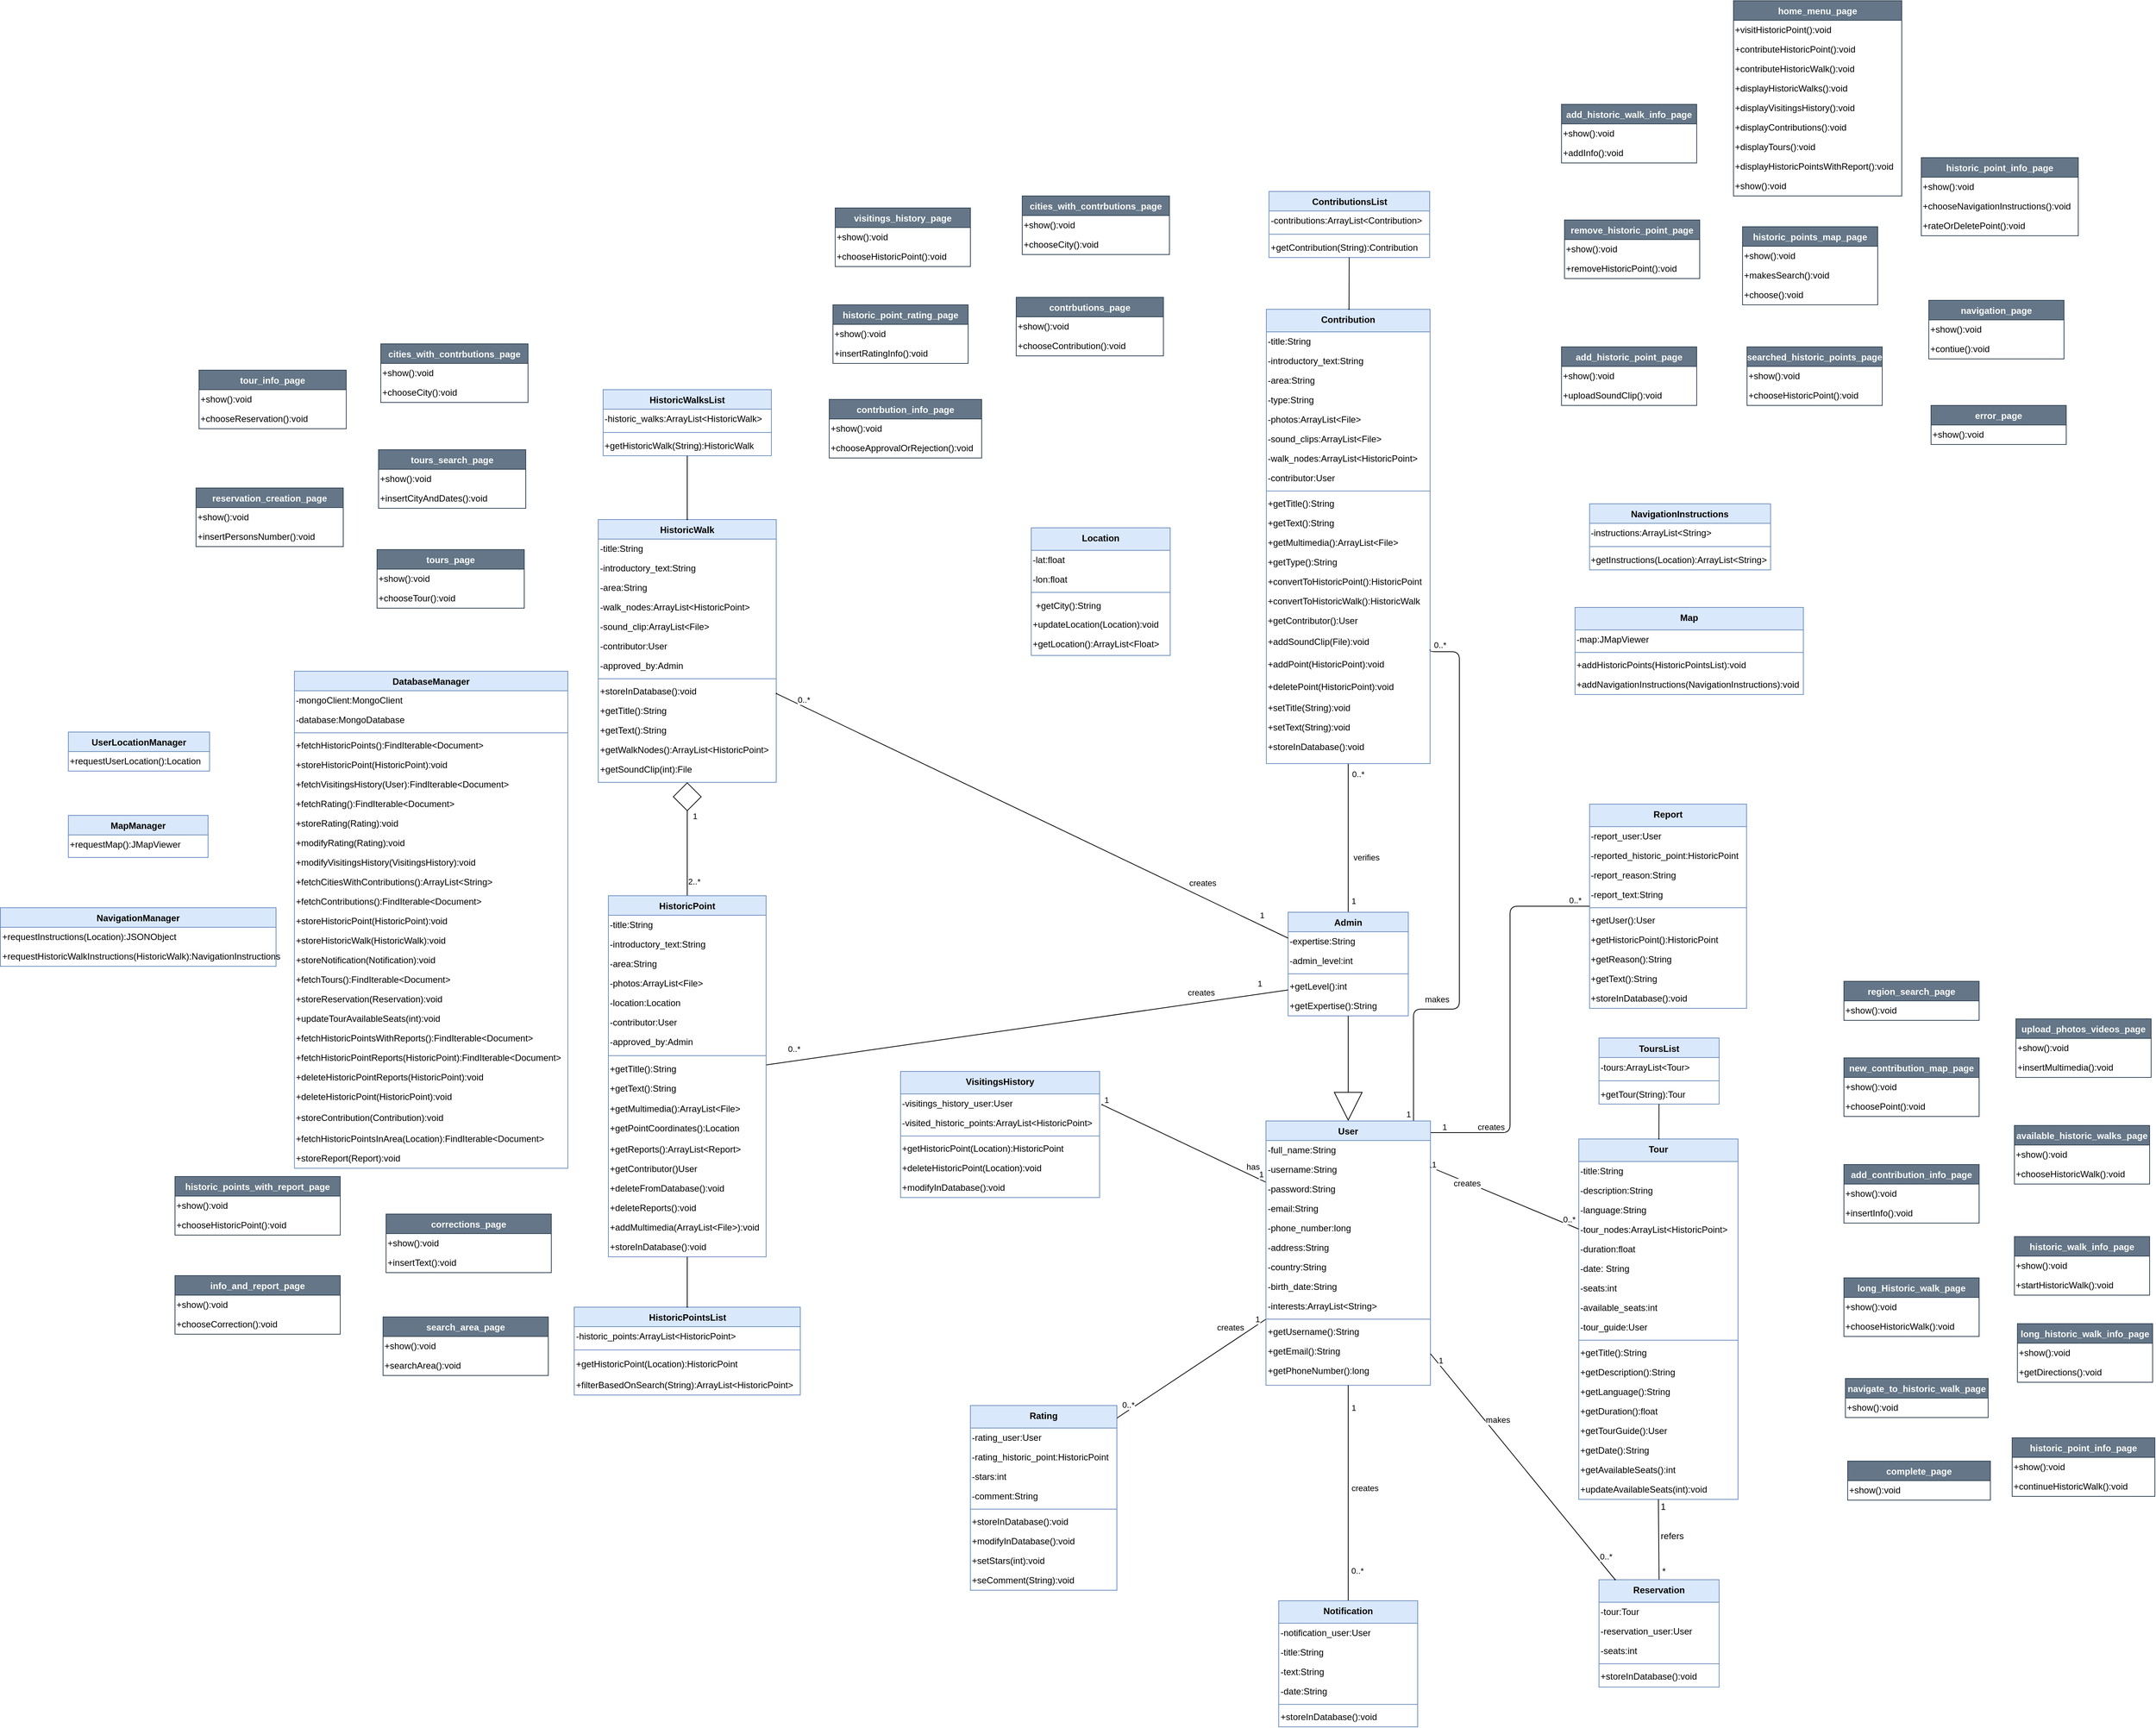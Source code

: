 <mxfile version="24.4.9" type="device">
  <diagram name="Σελίδα-1" id="gyuGceL7KGT3zbH9doPQ">
    <mxGraphModel dx="3500" dy="2056" grid="0" gridSize="10" guides="1" tooltips="1" connect="1" arrows="1" fold="1" page="0" pageScale="1" pageWidth="827" pageHeight="1169" math="0" shadow="0">
      <root>
        <mxCell id="0" />
        <mxCell id="1" parent="0" />
        <mxCell id="MaDrp6No9p-H3l2GzSUb-732" style="edgeStyle=orthogonalEdgeStyle;rounded=1;orthogonalLoop=1;jettySize=auto;html=1;entryX=1;entryY=0.75;entryDx=0;entryDy=0;elbow=vertical;strokeColor=default;align=center;verticalAlign=middle;fontFamily=Helvetica;fontSize=11;fontColor=default;labelBackgroundColor=default;endArrow=baseDash;endFill=0;endSize=0;curved=0;exitX=0.897;exitY=0;exitDx=0;exitDy=0;exitPerimeter=0;" parent="1" source="MaDrp6No9p-H3l2GzSUb-837" target="MaDrp6No9p-H3l2GzSUb-851" edge="1">
          <mxGeometry relative="1" as="geometry">
            <mxPoint x="250" y="-190" as="targetPoint" />
            <mxPoint x="281" y="493" as="sourcePoint" />
            <Array as="points">
              <mxPoint x="247" y="477" />
              <mxPoint x="308" y="477" />
              <mxPoint x="308" y="1" />
            </Array>
          </mxGeometry>
        </mxCell>
        <mxCell id="MaDrp6No9p-H3l2GzSUb-733" value="1" style="edgeLabel;html=1;align=center;verticalAlign=middle;resizable=0;points=[];" parent="MaDrp6No9p-H3l2GzSUb-732" vertex="1" connectable="0">
          <mxGeometry x="-0.968" relative="1" as="geometry">
            <mxPoint x="-7" y="2" as="offset" />
          </mxGeometry>
        </mxCell>
        <mxCell id="MaDrp6No9p-H3l2GzSUb-734" value="makes" style="edgeLabel;html=1;align=center;verticalAlign=middle;resizable=0;points=[];" parent="MaDrp6No9p-H3l2GzSUb-732" vertex="1" connectable="0">
          <mxGeometry x="-0.865" y="1" relative="1" as="geometry">
            <mxPoint x="32" y="-113" as="offset" />
          </mxGeometry>
        </mxCell>
        <mxCell id="MaDrp6No9p-H3l2GzSUb-735" value="0..*" style="edgeLabel;html=1;align=center;verticalAlign=middle;resizable=0;points=[];" parent="MaDrp6No9p-H3l2GzSUb-732" vertex="1" connectable="0">
          <mxGeometry x="0.962" y="-2" relative="1" as="geometry">
            <mxPoint x="1" y="-7" as="offset" />
          </mxGeometry>
        </mxCell>
        <mxCell id="MaDrp6No9p-H3l2GzSUb-736" style="rounded=1;orthogonalLoop=1;jettySize=auto;html=1;exitX=-0.002;exitY=1.133;exitDx=0;exitDy=0;strokeColor=default;align=center;verticalAlign=middle;fontFamily=Helvetica;fontSize=11;fontColor=default;labelBackgroundColor=default;elbow=vertical;endArrow=baseDash;endFill=0;endSize=0;exitPerimeter=0;entryX=1.012;entryY=0.55;entryDx=0;entryDy=0;entryPerimeter=0;" parent="1" source="MaDrp6No9p-H3l2GzSUb-839" target="MaDrp6No9p-H3l2GzSUb-781" edge="1">
          <mxGeometry relative="1" as="geometry">
            <mxPoint x="3.75" y="332" as="sourcePoint" />
            <mxPoint x="-164" y="586" as="targetPoint" />
          </mxGeometry>
        </mxCell>
        <mxCell id="MaDrp6No9p-H3l2GzSUb-737" value="1" style="edgeLabel;html=1;align=center;verticalAlign=middle;resizable=0;points=[];" parent="MaDrp6No9p-H3l2GzSUb-736" vertex="1" connectable="0">
          <mxGeometry x="-0.934" relative="1" as="geometry">
            <mxPoint x="1" y="-7" as="offset" />
          </mxGeometry>
        </mxCell>
        <mxCell id="MaDrp6No9p-H3l2GzSUb-738" value="1" style="edgeLabel;html=1;align=center;verticalAlign=middle;resizable=0;points=[];" parent="MaDrp6No9p-H3l2GzSUb-736" vertex="1" connectable="0">
          <mxGeometry x="0.925" relative="1" as="geometry">
            <mxPoint x="-3" y="-10" as="offset" />
          </mxGeometry>
        </mxCell>
        <mxCell id="MaDrp6No9p-H3l2GzSUb-739" value="has" style="edgeLabel;html=1;align=center;verticalAlign=middle;resizable=0;points=[];" parent="MaDrp6No9p-H3l2GzSUb-736" vertex="1" connectable="0">
          <mxGeometry x="-0.758" y="-1" relative="1" as="geometry">
            <mxPoint x="8" y="-7" as="offset" />
          </mxGeometry>
        </mxCell>
        <mxCell id="MaDrp6No9p-H3l2GzSUb-740" style="rounded=1;orthogonalLoop=1;jettySize=auto;html=1;strokeColor=default;align=center;verticalAlign=middle;fontFamily=Helvetica;fontSize=11;fontColor=default;labelBackgroundColor=default;elbow=vertical;endArrow=baseDash;endFill=0;endSize=0;exitX=0.996;exitY=0.353;exitDx=0;exitDy=0;exitPerimeter=0;entryX=0;entryY=0.25;entryDx=0;entryDy=0;" parent="1" source="MaDrp6No9p-H3l2GzSUb-839" target="MaDrp6No9p-H3l2GzSUb-787" edge="1">
          <mxGeometry relative="1" as="geometry">
            <mxPoint x="337" y="476" as="sourcePoint" />
            <mxPoint x="567" y="656" as="targetPoint" />
          </mxGeometry>
        </mxCell>
        <mxCell id="MaDrp6No9p-H3l2GzSUb-741" value="1" style="edgeLabel;html=1;align=center;verticalAlign=middle;resizable=0;points=[];" parent="MaDrp6No9p-H3l2GzSUb-740" vertex="1" connectable="0">
          <mxGeometry x="-0.85" y="-1" relative="1" as="geometry">
            <mxPoint x="-9" y="-11" as="offset" />
          </mxGeometry>
        </mxCell>
        <mxCell id="MaDrp6No9p-H3l2GzSUb-742" value="0..*" style="edgeLabel;html=1;align=center;verticalAlign=middle;resizable=0;points=[];" parent="MaDrp6No9p-H3l2GzSUb-740" vertex="1" connectable="0">
          <mxGeometry x="0.847" y="-1" relative="1" as="geometry">
            <mxPoint x="2" y="-8" as="offset" />
          </mxGeometry>
        </mxCell>
        <mxCell id="MaDrp6No9p-H3l2GzSUb-743" value="creates" style="edgeLabel;html=1;align=center;verticalAlign=middle;resizable=0;points=[];" parent="MaDrp6No9p-H3l2GzSUb-740" vertex="1" connectable="0">
          <mxGeometry x="-0.271" y="-1" relative="1" as="geometry">
            <mxPoint x="-23" y="-10" as="offset" />
          </mxGeometry>
        </mxCell>
        <mxCell id="MaDrp6No9p-H3l2GzSUb-744" style="edgeStyle=orthogonalEdgeStyle;curved=0;rounded=1;orthogonalLoop=1;jettySize=auto;html=1;entryX=0;entryY=0.5;entryDx=0;entryDy=0;strokeColor=default;align=center;verticalAlign=middle;fontFamily=Helvetica;fontSize=11;fontColor=default;labelBackgroundColor=default;elbow=vertical;endArrow=baseDash;endFill=0;endSize=0;exitX=0.996;exitY=0.044;exitDx=0;exitDy=0;exitPerimeter=0;" parent="1" source="MaDrp6No9p-H3l2GzSUb-837" target="MaDrp6No9p-H3l2GzSUb-817" edge="1">
          <mxGeometry relative="1" as="geometry">
            <mxPoint x="267" y="385" as="sourcePoint" />
          </mxGeometry>
        </mxCell>
        <mxCell id="MaDrp6No9p-H3l2GzSUb-745" value="1" style="edgeLabel;html=1;align=center;verticalAlign=middle;resizable=0;points=[];" parent="MaDrp6No9p-H3l2GzSUb-744" vertex="1" connectable="0">
          <mxGeometry x="-0.882" y="1" relative="1" as="geometry">
            <mxPoint x="-11" y="-7" as="offset" />
          </mxGeometry>
        </mxCell>
        <mxCell id="MaDrp6No9p-H3l2GzSUb-746" value="creates" style="edgeLabel;html=1;align=center;verticalAlign=middle;resizable=0;points=[];" parent="MaDrp6No9p-H3l2GzSUb-744" vertex="1" connectable="0">
          <mxGeometry x="-0.683" y="1" relative="1" as="geometry">
            <mxPoint y="-7" as="offset" />
          </mxGeometry>
        </mxCell>
        <mxCell id="MaDrp6No9p-H3l2GzSUb-747" value="0..*" style="edgeLabel;html=1;align=center;verticalAlign=middle;resizable=0;points=[];" parent="MaDrp6No9p-H3l2GzSUb-744" vertex="1" connectable="0">
          <mxGeometry x="0.912" y="1" relative="1" as="geometry">
            <mxPoint x="3" y="-7" as="offset" />
          </mxGeometry>
        </mxCell>
        <mxCell id="MaDrp6No9p-H3l2GzSUb-748" style="rounded=1;orthogonalLoop=1;jettySize=auto;html=1;entryX=1;entryY=0.068;entryDx=0;entryDy=0;strokeColor=default;align=center;verticalAlign=middle;fontFamily=Helvetica;fontSize=11;fontColor=default;labelBackgroundColor=default;elbow=vertical;endArrow=baseDash;endFill=0;endSize=0;entryPerimeter=0;exitX=0;exitY=0.75;exitDx=0;exitDy=0;" parent="1" source="MaDrp6No9p-H3l2GzSUb-837" target="MaDrp6No9p-H3l2GzSUb-828" edge="1">
          <mxGeometry relative="1" as="geometry">
            <mxPoint x="51" y="928" as="sourcePoint" />
            <mxPoint x="-221" y="1040.01" as="targetPoint" />
          </mxGeometry>
        </mxCell>
        <mxCell id="MaDrp6No9p-H3l2GzSUb-749" value="1" style="edgeLabel;html=1;align=center;verticalAlign=middle;resizable=0;points=[];" parent="MaDrp6No9p-H3l2GzSUb-748" vertex="1" connectable="0">
          <mxGeometry x="-0.85" y="-1" relative="1" as="geometry">
            <mxPoint x="4" y="-9" as="offset" />
          </mxGeometry>
        </mxCell>
        <mxCell id="MaDrp6No9p-H3l2GzSUb-750" value="0..*" style="edgeLabel;html=1;align=center;verticalAlign=middle;resizable=0;points=[];" parent="MaDrp6No9p-H3l2GzSUb-748" vertex="1" connectable="0">
          <mxGeometry x="0.87" y="1" relative="1" as="geometry">
            <mxPoint x="1" y="-10" as="offset" />
          </mxGeometry>
        </mxCell>
        <mxCell id="MaDrp6No9p-H3l2GzSUb-751" value="creates" style="edgeLabel;html=1;align=center;verticalAlign=middle;resizable=0;points=[];" parent="MaDrp6No9p-H3l2GzSUb-748" vertex="1" connectable="0">
          <mxGeometry x="-0.639" relative="1" as="geometry">
            <mxPoint x="-12" y="-13" as="offset" />
          </mxGeometry>
        </mxCell>
        <mxCell id="MaDrp6No9p-H3l2GzSUb-752" style="rounded=1;orthogonalLoop=1;jettySize=auto;html=1;exitX=0.5;exitY=0;exitDx=0;exitDy=0;entryX=0.5;entryY=1;entryDx=0;entryDy=0;strokeColor=default;align=center;verticalAlign=middle;fontFamily=Helvetica;fontSize=11;fontColor=default;labelBackgroundColor=default;elbow=vertical;endArrow=baseDash;endFill=0;endSize=0;" parent="1" source="MaDrp6No9p-H3l2GzSUb-756" target="MaDrp6No9p-H3l2GzSUb-851" edge="1">
          <mxGeometry relative="1" as="geometry">
            <mxPoint x="160" y="245" as="targetPoint" />
          </mxGeometry>
        </mxCell>
        <mxCell id="MaDrp6No9p-H3l2GzSUb-753" value="verifies" style="edgeLabel;html=1;align=center;verticalAlign=middle;resizable=0;points=[];" parent="MaDrp6No9p-H3l2GzSUb-752" vertex="1" connectable="0">
          <mxGeometry x="-0.765" relative="1" as="geometry">
            <mxPoint x="24" y="-50" as="offset" />
          </mxGeometry>
        </mxCell>
        <mxCell id="MaDrp6No9p-H3l2GzSUb-754" value="1" style="edgeLabel;html=1;align=center;verticalAlign=middle;resizable=0;points=[];" parent="MaDrp6No9p-H3l2GzSUb-752" vertex="1" connectable="0">
          <mxGeometry x="-0.831" relative="1" as="geometry">
            <mxPoint x="7" y="1" as="offset" />
          </mxGeometry>
        </mxCell>
        <mxCell id="MaDrp6No9p-H3l2GzSUb-755" value="0..*" style="edgeLabel;html=1;align=center;verticalAlign=middle;resizable=0;points=[];" parent="MaDrp6No9p-H3l2GzSUb-752" vertex="1" connectable="0">
          <mxGeometry x="0.858" relative="1" as="geometry">
            <mxPoint x="13" as="offset" />
          </mxGeometry>
        </mxCell>
        <mxCell id="MaDrp6No9p-H3l2GzSUb-756" value="Admin" style="swimlane;fontStyle=1;align=center;verticalAlign=top;childLayout=stackLayout;horizontal=1;startSize=26;horizontalStack=0;resizeParent=1;resizeLast=0;collapsible=1;marginBottom=0;rounded=0;shadow=0;strokeWidth=1;fillColor=#dae8fc;strokeColor=#6c8ebf;" parent="1" vertex="1">
          <mxGeometry x="80" y="348" width="160" height="138" as="geometry">
            <mxRectangle x="340" y="380" width="170" height="26" as="alternateBounds" />
          </mxGeometry>
        </mxCell>
        <mxCell id="MaDrp6No9p-H3l2GzSUb-757" value="-expertise:String" style="text;html=1;align=left;verticalAlign=middle;resizable=0;points=[];autosize=1;strokeColor=none;fillColor=none;" parent="MaDrp6No9p-H3l2GzSUb-756" vertex="1">
          <mxGeometry y="26" width="160" height="26" as="geometry" />
        </mxCell>
        <mxCell id="MaDrp6No9p-H3l2GzSUb-758" value="-admin_level:int" style="text;html=1;align=left;verticalAlign=middle;resizable=0;points=[];autosize=1;strokeColor=none;fillColor=none;" parent="MaDrp6No9p-H3l2GzSUb-756" vertex="1">
          <mxGeometry y="52" width="160" height="26" as="geometry" />
        </mxCell>
        <mxCell id="MaDrp6No9p-H3l2GzSUb-759" value="" style="line;strokeWidth=1;fillColor=none;align=left;verticalAlign=middle;spacingTop=-1;spacingLeft=3;spacingRight=3;rotatable=0;labelPosition=right;points=[];portConstraint=eastwest;strokeColor=inherit;" parent="MaDrp6No9p-H3l2GzSUb-756" vertex="1">
          <mxGeometry y="78" width="160" height="8" as="geometry" />
        </mxCell>
        <mxCell id="MaDrp6No9p-H3l2GzSUb-760" value="+getLevel():int" style="text;html=1;align=left;verticalAlign=middle;resizable=0;points=[];autosize=1;strokeColor=none;fillColor=none;" parent="MaDrp6No9p-H3l2GzSUb-756" vertex="1">
          <mxGeometry y="86" width="160" height="26" as="geometry" />
        </mxCell>
        <mxCell id="MaDrp6No9p-H3l2GzSUb-761" value="+getExpertise():String" style="text;html=1;align=left;verticalAlign=middle;resizable=0;points=[];autosize=1;strokeColor=none;fillColor=none;" parent="MaDrp6No9p-H3l2GzSUb-756" vertex="1">
          <mxGeometry y="112" width="160" height="26" as="geometry" />
        </mxCell>
        <mxCell id="MaDrp6No9p-H3l2GzSUb-762" value="" style="endArrow=block;endSize=36;endFill=0;shadow=0;strokeWidth=1;rounded=1;edgeStyle=orthogonalEdgeStyle;elbow=vertical;curved=0;entryX=0.5;entryY=0;entryDx=0;entryDy=0;" parent="1" source="MaDrp6No9p-H3l2GzSUb-756" target="MaDrp6No9p-H3l2GzSUb-837" edge="1">
          <mxGeometry width="160" relative="1" as="geometry">
            <mxPoint x="-220" y="473" as="sourcePoint" />
            <mxPoint x="189.5" y="300" as="targetPoint" />
          </mxGeometry>
        </mxCell>
        <mxCell id="MaDrp6No9p-H3l2GzSUb-763" value="HistoricWalk" style="swimlane;fontStyle=1;align=center;verticalAlign=top;childLayout=stackLayout;horizontal=1;startSize=26;horizontalStack=0;resizeParent=1;resizeLast=0;collapsible=1;marginBottom=0;rounded=0;shadow=0;strokeWidth=1;fillColor=#dae8fc;strokeColor=#6c8ebf;" parent="1" vertex="1">
          <mxGeometry x="-838.5" y="-175" width="237" height="350" as="geometry">
            <mxRectangle x="230" y="140" width="160" height="26" as="alternateBounds" />
          </mxGeometry>
        </mxCell>
        <mxCell id="MaDrp6No9p-H3l2GzSUb-764" value="-title:String" style="text;html=1;align=left;verticalAlign=middle;resizable=0;points=[];autosize=1;strokeColor=none;fillColor=none;" parent="MaDrp6No9p-H3l2GzSUb-763" vertex="1">
          <mxGeometry y="26" width="237" height="26" as="geometry" />
        </mxCell>
        <mxCell id="MaDrp6No9p-H3l2GzSUb-765" value="-introductory_text:String" style="text;html=1;align=left;verticalAlign=middle;resizable=0;points=[];autosize=1;strokeColor=none;fillColor=none;" parent="MaDrp6No9p-H3l2GzSUb-763" vertex="1">
          <mxGeometry y="52" width="237" height="26" as="geometry" />
        </mxCell>
        <mxCell id="MaDrp6No9p-H3l2GzSUb-766" value="-area:String" style="text;html=1;align=left;verticalAlign=middle;resizable=0;points=[];autosize=1;strokeColor=none;fillColor=none;" parent="MaDrp6No9p-H3l2GzSUb-763" vertex="1">
          <mxGeometry y="78" width="237" height="26" as="geometry" />
        </mxCell>
        <mxCell id="MaDrp6No9p-H3l2GzSUb-767" value="-walk_nodes:ArrayList&amp;lt;HistoricPoint&amp;gt;" style="text;html=1;align=left;verticalAlign=middle;resizable=0;points=[];autosize=1;strokeColor=none;fillColor=none;" parent="MaDrp6No9p-H3l2GzSUb-763" vertex="1">
          <mxGeometry y="104" width="237" height="26" as="geometry" />
        </mxCell>
        <mxCell id="MaDrp6No9p-H3l2GzSUb-768" value="-sound_clip:ArrayList&amp;lt;File&amp;gt;" style="text;html=1;align=left;verticalAlign=middle;resizable=0;points=[];autosize=1;strokeColor=none;fillColor=none;" parent="MaDrp6No9p-H3l2GzSUb-763" vertex="1">
          <mxGeometry y="130" width="237" height="26" as="geometry" />
        </mxCell>
        <mxCell id="MaDrp6No9p-H3l2GzSUb-769" value="-contributor:User" style="text;html=1;align=left;verticalAlign=middle;resizable=0;points=[];autosize=1;strokeColor=none;fillColor=none;" parent="MaDrp6No9p-H3l2GzSUb-763" vertex="1">
          <mxGeometry y="156" width="237" height="26" as="geometry" />
        </mxCell>
        <mxCell id="MaDrp6No9p-H3l2GzSUb-770" value="-approved_by:Admin" style="text;html=1;align=left;verticalAlign=middle;resizable=0;points=[];autosize=1;strokeColor=none;fillColor=none;" parent="MaDrp6No9p-H3l2GzSUb-763" vertex="1">
          <mxGeometry y="182" width="237" height="26" as="geometry" />
        </mxCell>
        <mxCell id="MaDrp6No9p-H3l2GzSUb-771" value="" style="line;strokeWidth=1;fillColor=none;align=left;verticalAlign=middle;spacingTop=-1;spacingLeft=3;spacingRight=3;rotatable=0;labelPosition=right;points=[];portConstraint=eastwest;strokeColor=inherit;" parent="MaDrp6No9p-H3l2GzSUb-763" vertex="1">
          <mxGeometry y="208" width="237" height="8" as="geometry" />
        </mxCell>
        <mxCell id="MaDrp6No9p-H3l2GzSUb-772" value="+storeInDatabase():void" style="text;html=1;align=left;verticalAlign=middle;resizable=0;points=[];autosize=1;strokeColor=none;fillColor=none;" parent="MaDrp6No9p-H3l2GzSUb-763" vertex="1">
          <mxGeometry y="216" width="237" height="26" as="geometry" />
        </mxCell>
        <mxCell id="MaDrp6No9p-H3l2GzSUb-773" value="+getTitle():String" style="text;html=1;align=left;verticalAlign=middle;resizable=0;points=[];autosize=1;strokeColor=none;fillColor=none;" parent="MaDrp6No9p-H3l2GzSUb-763" vertex="1">
          <mxGeometry y="242" width="237" height="26" as="geometry" />
        </mxCell>
        <mxCell id="MaDrp6No9p-H3l2GzSUb-774" value="+getText():String" style="text;html=1;align=left;verticalAlign=middle;resizable=0;points=[];autosize=1;strokeColor=none;fillColor=none;" parent="MaDrp6No9p-H3l2GzSUb-763" vertex="1">
          <mxGeometry y="268" width="237" height="26" as="geometry" />
        </mxCell>
        <mxCell id="MaDrp6No9p-H3l2GzSUb-775" value="+getWalkNodes():ArrayList&amp;lt;HistoricPoint&amp;gt;" style="text;html=1;align=left;verticalAlign=middle;resizable=0;points=[];autosize=1;strokeColor=none;fillColor=none;" parent="MaDrp6No9p-H3l2GzSUb-763" vertex="1">
          <mxGeometry y="294" width="237" height="26" as="geometry" />
        </mxCell>
        <mxCell id="MaDrp6No9p-H3l2GzSUb-776" value="+getSoundClip(int):File" style="text;html=1;align=left;verticalAlign=middle;resizable=0;points=[];autosize=1;strokeColor=none;fillColor=none;" parent="MaDrp6No9p-H3l2GzSUb-763" vertex="1">
          <mxGeometry y="320" width="237" height="26" as="geometry" />
        </mxCell>
        <mxCell id="MaDrp6No9p-H3l2GzSUb-777" style="rounded=1;orthogonalLoop=1;jettySize=auto;html=1;exitX=0.5;exitY=0;exitDx=0;exitDy=0;entryX=0.5;entryY=1;entryDx=0;entryDy=0;endSize=36;endArrow=diamond;endFill=0;" parent="1" source="MaDrp6No9p-H3l2GzSUb-926" target="MaDrp6No9p-H3l2GzSUb-763" edge="1">
          <mxGeometry relative="1" as="geometry">
            <mxPoint x="-690" y="499.0" as="sourcePoint" />
            <mxPoint x="-690" y="269" as="targetPoint" />
          </mxGeometry>
        </mxCell>
        <mxCell id="MaDrp6No9p-H3l2GzSUb-778" value="2..*" style="edgeLabel;html=1;align=center;verticalAlign=middle;resizable=0;points=[];" parent="MaDrp6No9p-H3l2GzSUb-777" vertex="1" connectable="0">
          <mxGeometry x="-0.688" y="-2" relative="1" as="geometry">
            <mxPoint x="7" y="4" as="offset" />
          </mxGeometry>
        </mxCell>
        <mxCell id="MaDrp6No9p-H3l2GzSUb-779" value="1" style="edgeLabel;html=1;align=center;verticalAlign=middle;resizable=0;points=[];" parent="MaDrp6No9p-H3l2GzSUb-777" vertex="1" connectable="0">
          <mxGeometry x="-0.141" y="-1" relative="1" as="geometry">
            <mxPoint x="9" y="-41" as="offset" />
          </mxGeometry>
        </mxCell>
        <mxCell id="MaDrp6No9p-H3l2GzSUb-780" value="VisitingsHistory" style="swimlane;fontStyle=1;align=center;verticalAlign=top;childLayout=stackLayout;horizontal=1;startSize=30;horizontalStack=0;resizeParent=1;resizeLast=0;collapsible=1;marginBottom=0;rounded=0;shadow=0;strokeWidth=1;fillColor=#dae8fc;strokeColor=#6c8ebf;" parent="1" vertex="1">
          <mxGeometry x="-436" y="560" width="265" height="168" as="geometry">
            <mxRectangle x="550" y="140" width="160" height="26" as="alternateBounds" />
          </mxGeometry>
        </mxCell>
        <mxCell id="MaDrp6No9p-H3l2GzSUb-781" value="-visitings_history_user:User" style="text;html=1;align=left;verticalAlign=middle;resizable=0;points=[];autosize=1;strokeColor=none;fillColor=none;" parent="MaDrp6No9p-H3l2GzSUb-780" vertex="1">
          <mxGeometry y="30" width="265" height="26" as="geometry" />
        </mxCell>
        <mxCell id="MaDrp6No9p-H3l2GzSUb-782" value="-visited_historic_points:ArrayList&amp;lt;HistoricPoint&amp;gt;" style="text;html=1;align=left;verticalAlign=middle;resizable=0;points=[];autosize=1;strokeColor=none;fillColor=none;" parent="MaDrp6No9p-H3l2GzSUb-780" vertex="1">
          <mxGeometry y="56" width="265" height="26" as="geometry" />
        </mxCell>
        <mxCell id="MaDrp6No9p-H3l2GzSUb-783" value="" style="line;strokeWidth=1;fillColor=none;align=left;verticalAlign=middle;spacingTop=-1;spacingLeft=3;spacingRight=3;rotatable=0;labelPosition=right;points=[];portConstraint=eastwest;strokeColor=inherit;" parent="MaDrp6No9p-H3l2GzSUb-780" vertex="1">
          <mxGeometry y="82" width="265" height="8" as="geometry" />
        </mxCell>
        <mxCell id="MaDrp6No9p-H3l2GzSUb-784" value="+getHistoricPoint(Location):HistoricPoint" style="text;html=1;align=left;verticalAlign=middle;resizable=0;points=[];autosize=1;strokeColor=none;fillColor=none;" parent="MaDrp6No9p-H3l2GzSUb-780" vertex="1">
          <mxGeometry y="90" width="265" height="26" as="geometry" />
        </mxCell>
        <mxCell id="MaDrp6No9p-H3l2GzSUb-785" value="+deleteHistoricPoint(Location):void" style="text;html=1;align=left;verticalAlign=middle;resizable=0;points=[];autosize=1;strokeColor=none;fillColor=none;" parent="MaDrp6No9p-H3l2GzSUb-780" vertex="1">
          <mxGeometry y="116" width="265" height="26" as="geometry" />
        </mxCell>
        <mxCell id="MaDrp6No9p-H3l2GzSUb-786" value="+modifyInDatabase():void" style="text;html=1;align=left;verticalAlign=middle;resizable=0;points=[];autosize=1;strokeColor=none;fillColor=none;" parent="MaDrp6No9p-H3l2GzSUb-780" vertex="1">
          <mxGeometry y="142" width="265" height="26" as="geometry" />
        </mxCell>
        <mxCell id="MaDrp6No9p-H3l2GzSUb-787" value="Tour" style="swimlane;fontStyle=1;align=center;verticalAlign=top;childLayout=stackLayout;horizontal=1;startSize=30;horizontalStack=0;resizeParent=1;resizeLast=0;collapsible=1;marginBottom=0;rounded=0;shadow=0;strokeWidth=1;fillColor=#dae8fc;strokeColor=#6c8ebf;" parent="1" vertex="1">
          <mxGeometry x="467" y="650" width="212" height="480" as="geometry">
            <mxRectangle x="550" y="140" width="160" height="26" as="alternateBounds" />
          </mxGeometry>
        </mxCell>
        <mxCell id="MaDrp6No9p-H3l2GzSUb-788" value="-title:String" style="text;html=1;align=left;verticalAlign=middle;resizable=0;points=[];autosize=1;strokeColor=none;fillColor=none;" parent="MaDrp6No9p-H3l2GzSUb-787" vertex="1">
          <mxGeometry y="30" width="212" height="26" as="geometry" />
        </mxCell>
        <mxCell id="MaDrp6No9p-H3l2GzSUb-789" value="-description:String" style="text;html=1;align=left;verticalAlign=middle;resizable=0;points=[];autosize=1;strokeColor=none;fillColor=none;" parent="MaDrp6No9p-H3l2GzSUb-787" vertex="1">
          <mxGeometry y="56" width="212" height="26" as="geometry" />
        </mxCell>
        <mxCell id="MaDrp6No9p-H3l2GzSUb-790" value="-language:String" style="text;html=1;align=left;verticalAlign=middle;resizable=0;points=[];autosize=1;strokeColor=none;fillColor=none;" parent="MaDrp6No9p-H3l2GzSUb-787" vertex="1">
          <mxGeometry y="82" width="212" height="26" as="geometry" />
        </mxCell>
        <mxCell id="MaDrp6No9p-H3l2GzSUb-791" value="-tour_nodes:ArrayList&amp;lt;HistoricPoint&amp;gt;" style="text;html=1;align=left;verticalAlign=middle;resizable=0;points=[];autosize=1;strokeColor=none;fillColor=none;" parent="MaDrp6No9p-H3l2GzSUb-787" vertex="1">
          <mxGeometry y="108" width="212" height="26" as="geometry" />
        </mxCell>
        <mxCell id="MaDrp6No9p-H3l2GzSUb-792" value="-duration:float" style="text;html=1;align=left;verticalAlign=middle;resizable=0;points=[];autosize=1;strokeColor=none;fillColor=none;" parent="MaDrp6No9p-H3l2GzSUb-787" vertex="1">
          <mxGeometry y="134" width="212" height="26" as="geometry" />
        </mxCell>
        <mxCell id="MaDrp6No9p-H3l2GzSUb-793" value="-date: String" style="text;html=1;align=left;verticalAlign=middle;resizable=0;points=[];autosize=1;strokeColor=none;fillColor=none;" parent="MaDrp6No9p-H3l2GzSUb-787" vertex="1">
          <mxGeometry y="160" width="212" height="26" as="geometry" />
        </mxCell>
        <mxCell id="MaDrp6No9p-H3l2GzSUb-794" value="-seats:int" style="text;html=1;align=left;verticalAlign=middle;resizable=0;points=[];autosize=1;strokeColor=none;fillColor=none;" parent="MaDrp6No9p-H3l2GzSUb-787" vertex="1">
          <mxGeometry y="186" width="212" height="26" as="geometry" />
        </mxCell>
        <mxCell id="MaDrp6No9p-H3l2GzSUb-795" value="-available_seats:int" style="text;html=1;align=left;verticalAlign=middle;resizable=0;points=[];autosize=1;strokeColor=none;fillColor=none;" parent="MaDrp6No9p-H3l2GzSUb-787" vertex="1">
          <mxGeometry y="212" width="212" height="26" as="geometry" />
        </mxCell>
        <mxCell id="MaDrp6No9p-H3l2GzSUb-796" value="-tour_guide:User" style="text;html=1;align=left;verticalAlign=middle;resizable=0;points=[];autosize=1;strokeColor=none;fillColor=none;" parent="MaDrp6No9p-H3l2GzSUb-787" vertex="1">
          <mxGeometry y="238" width="212" height="26" as="geometry" />
        </mxCell>
        <mxCell id="MaDrp6No9p-H3l2GzSUb-797" value="" style="line;strokeWidth=1;fillColor=none;align=left;verticalAlign=middle;spacingTop=-1;spacingLeft=3;spacingRight=3;rotatable=0;labelPosition=right;points=[];portConstraint=eastwest;strokeColor=inherit;" parent="MaDrp6No9p-H3l2GzSUb-787" vertex="1">
          <mxGeometry y="264" width="212" height="8" as="geometry" />
        </mxCell>
        <mxCell id="MaDrp6No9p-H3l2GzSUb-798" value="+getTitle():String" style="text;html=1;align=left;verticalAlign=middle;resizable=0;points=[];autosize=1;strokeColor=none;fillColor=none;" parent="MaDrp6No9p-H3l2GzSUb-787" vertex="1">
          <mxGeometry y="272" width="212" height="26" as="geometry" />
        </mxCell>
        <mxCell id="MaDrp6No9p-H3l2GzSUb-799" value="+getDescription():String" style="text;html=1;align=left;verticalAlign=middle;resizable=0;points=[];autosize=1;strokeColor=none;fillColor=none;" parent="MaDrp6No9p-H3l2GzSUb-787" vertex="1">
          <mxGeometry y="298" width="212" height="26" as="geometry" />
        </mxCell>
        <mxCell id="MaDrp6No9p-H3l2GzSUb-800" value="+getLanguage():String" style="text;html=1;align=left;verticalAlign=middle;resizable=0;points=[];autosize=1;strokeColor=none;fillColor=none;" parent="MaDrp6No9p-H3l2GzSUb-787" vertex="1">
          <mxGeometry y="324" width="212" height="26" as="geometry" />
        </mxCell>
        <mxCell id="MaDrp6No9p-H3l2GzSUb-801" value="+getDuration():float" style="text;html=1;align=left;verticalAlign=middle;resizable=0;points=[];autosize=1;strokeColor=none;fillColor=none;" parent="MaDrp6No9p-H3l2GzSUb-787" vertex="1">
          <mxGeometry y="350" width="212" height="26" as="geometry" />
        </mxCell>
        <mxCell id="MaDrp6No9p-H3l2GzSUb-802" value="+getTourGuide():User" style="text;html=1;align=left;verticalAlign=middle;resizable=0;points=[];autosize=1;strokeColor=none;fillColor=none;" parent="MaDrp6No9p-H3l2GzSUb-787" vertex="1">
          <mxGeometry y="376" width="212" height="26" as="geometry" />
        </mxCell>
        <mxCell id="MaDrp6No9p-H3l2GzSUb-803" value="+getDate():String" style="text;html=1;align=left;verticalAlign=middle;resizable=0;points=[];autosize=1;strokeColor=none;fillColor=none;" parent="MaDrp6No9p-H3l2GzSUb-787" vertex="1">
          <mxGeometry y="402" width="212" height="26" as="geometry" />
        </mxCell>
        <mxCell id="MaDrp6No9p-H3l2GzSUb-804" value="+getAvailableSeats():int" style="text;html=1;align=left;verticalAlign=middle;resizable=0;points=[];autosize=1;strokeColor=none;fillColor=none;" parent="MaDrp6No9p-H3l2GzSUb-787" vertex="1">
          <mxGeometry y="428" width="212" height="26" as="geometry" />
        </mxCell>
        <mxCell id="MaDrp6No9p-H3l2GzSUb-805" value="+updateAvailableSeats(int):void" style="text;html=1;align=left;verticalAlign=middle;resizable=0;points=[];autosize=1;strokeColor=none;fillColor=none;" parent="MaDrp6No9p-H3l2GzSUb-787" vertex="1">
          <mxGeometry y="454" width="212" height="26" as="geometry" />
        </mxCell>
        <mxCell id="MaDrp6No9p-H3l2GzSUb-806" style="edgeStyle=none;curved=1;rounded=0;orthogonalLoop=1;jettySize=auto;html=1;exitX=0.5;exitY=0;exitDx=0;exitDy=0;entryX=0.5;entryY=1;entryDx=0;entryDy=0;fontSize=12;startSize=8;endSize=8;endArrow=none;endFill=0;" parent="1" source="MaDrp6No9p-H3l2GzSUb-810" target="MaDrp6No9p-H3l2GzSUb-787" edge="1">
          <mxGeometry relative="1" as="geometry" />
        </mxCell>
        <mxCell id="MaDrp6No9p-H3l2GzSUb-807" value="1" style="edgeLabel;html=1;align=center;verticalAlign=middle;resizable=0;points=[];fontSize=12;" parent="MaDrp6No9p-H3l2GzSUb-806" vertex="1" connectable="0">
          <mxGeometry x="0.821" y="-1" relative="1" as="geometry">
            <mxPoint x="5" as="offset" />
          </mxGeometry>
        </mxCell>
        <mxCell id="MaDrp6No9p-H3l2GzSUb-808" value="*" style="edgeLabel;html=1;align=center;verticalAlign=middle;resizable=0;points=[];fontSize=12;" parent="MaDrp6No9p-H3l2GzSUb-806" vertex="1" connectable="0">
          <mxGeometry x="-0.833" relative="1" as="geometry">
            <mxPoint x="6" y="-2" as="offset" />
          </mxGeometry>
        </mxCell>
        <mxCell id="MaDrp6No9p-H3l2GzSUb-809" value="refers" style="edgeLabel;html=1;align=center;verticalAlign=middle;resizable=0;points=[];fontSize=12;" parent="MaDrp6No9p-H3l2GzSUb-806" vertex="1" connectable="0">
          <mxGeometry x="0.024" y="-1" relative="1" as="geometry">
            <mxPoint x="16" y="-3" as="offset" />
          </mxGeometry>
        </mxCell>
        <mxCell id="MaDrp6No9p-H3l2GzSUb-810" value="Reservation" style="swimlane;fontStyle=1;align=center;verticalAlign=top;childLayout=stackLayout;horizontal=1;startSize=30;horizontalStack=0;resizeParent=1;resizeLast=0;collapsible=1;marginBottom=0;rounded=0;shadow=0;strokeWidth=1;fillColor=#dae8fc;strokeColor=#6c8ebf;" parent="1" vertex="1">
          <mxGeometry x="493.88" y="1237" width="160" height="143" as="geometry">
            <mxRectangle x="550" y="140" width="160" height="26" as="alternateBounds" />
          </mxGeometry>
        </mxCell>
        <mxCell id="MaDrp6No9p-H3l2GzSUb-811" value="-tour:Tour" style="text;html=1;align=left;verticalAlign=middle;resizable=0;points=[];autosize=1;strokeColor=none;fillColor=none;" parent="MaDrp6No9p-H3l2GzSUb-810" vertex="1">
          <mxGeometry y="30" width="160" height="26" as="geometry" />
        </mxCell>
        <mxCell id="MaDrp6No9p-H3l2GzSUb-812" value="-reservation_user:User" style="text;html=1;align=left;verticalAlign=middle;resizable=0;points=[];autosize=1;strokeColor=none;fillColor=none;" parent="MaDrp6No9p-H3l2GzSUb-810" vertex="1">
          <mxGeometry y="56" width="160" height="26" as="geometry" />
        </mxCell>
        <mxCell id="MaDrp6No9p-H3l2GzSUb-813" value="-seats:int" style="text;html=1;align=left;verticalAlign=middle;resizable=0;points=[];autosize=1;strokeColor=none;fillColor=none;" parent="MaDrp6No9p-H3l2GzSUb-810" vertex="1">
          <mxGeometry y="82" width="160" height="26" as="geometry" />
        </mxCell>
        <mxCell id="MaDrp6No9p-H3l2GzSUb-815" value="" style="line;strokeWidth=1;fillColor=none;align=left;verticalAlign=middle;spacingTop=-1;spacingLeft=3;spacingRight=3;rotatable=0;labelPosition=right;points=[];portConstraint=eastwest;strokeColor=inherit;" parent="MaDrp6No9p-H3l2GzSUb-810" vertex="1">
          <mxGeometry y="108" width="160" height="8" as="geometry" />
        </mxCell>
        <mxCell id="MaDrp6No9p-H3l2GzSUb-816" value="+storeInDatabase():void" style="text;html=1;align=left;verticalAlign=middle;resizable=0;points=[];autosize=1;strokeColor=none;fillColor=none;" parent="MaDrp6No9p-H3l2GzSUb-810" vertex="1">
          <mxGeometry y="116" width="160" height="26" as="geometry" />
        </mxCell>
        <mxCell id="MaDrp6No9p-H3l2GzSUb-817" value="Report" style="swimlane;fontStyle=1;align=center;verticalAlign=top;childLayout=stackLayout;horizontal=1;startSize=30;horizontalStack=0;resizeParent=1;resizeLast=0;collapsible=1;marginBottom=0;rounded=0;shadow=0;strokeWidth=1;fillColor=#dae8fc;strokeColor=#6c8ebf;" parent="1" vertex="1">
          <mxGeometry x="481.38" y="204" width="209" height="272" as="geometry">
            <mxRectangle x="550" y="140" width="160" height="26" as="alternateBounds" />
          </mxGeometry>
        </mxCell>
        <mxCell id="MaDrp6No9p-H3l2GzSUb-818" value="-report_user:User" style="text;html=1;align=left;verticalAlign=middle;resizable=0;points=[];autosize=1;strokeColor=none;fillColor=none;" parent="MaDrp6No9p-H3l2GzSUb-817" vertex="1">
          <mxGeometry y="30" width="209" height="26" as="geometry" />
        </mxCell>
        <mxCell id="MaDrp6No9p-H3l2GzSUb-819" value="-reported_historic_point:HistoricPoint" style="text;html=1;align=left;verticalAlign=middle;resizable=0;points=[];autosize=1;strokeColor=none;fillColor=none;" parent="MaDrp6No9p-H3l2GzSUb-817" vertex="1">
          <mxGeometry y="56" width="209" height="26" as="geometry" />
        </mxCell>
        <mxCell id="MaDrp6No9p-H3l2GzSUb-820" value="-report_reason:String" style="text;html=1;align=left;verticalAlign=middle;resizable=0;points=[];autosize=1;strokeColor=none;fillColor=none;" parent="MaDrp6No9p-H3l2GzSUb-817" vertex="1">
          <mxGeometry y="82" width="209" height="26" as="geometry" />
        </mxCell>
        <mxCell id="MaDrp6No9p-H3l2GzSUb-821" value="-report_text:String" style="text;html=1;align=left;verticalAlign=middle;resizable=0;points=[];autosize=1;strokeColor=none;fillColor=none;" parent="MaDrp6No9p-H3l2GzSUb-817" vertex="1">
          <mxGeometry y="108" width="209" height="26" as="geometry" />
        </mxCell>
        <mxCell id="MaDrp6No9p-H3l2GzSUb-822" value="" style="line;strokeWidth=1;fillColor=none;align=left;verticalAlign=middle;spacingTop=-1;spacingLeft=3;spacingRight=3;rotatable=0;labelPosition=right;points=[];portConstraint=eastwest;strokeColor=inherit;" parent="MaDrp6No9p-H3l2GzSUb-817" vertex="1">
          <mxGeometry y="134" width="209" height="8" as="geometry" />
        </mxCell>
        <mxCell id="MaDrp6No9p-H3l2GzSUb-823" value="+getUser():User" style="text;html=1;align=left;verticalAlign=middle;resizable=0;points=[];autosize=1;strokeColor=none;fillColor=none;" parent="MaDrp6No9p-H3l2GzSUb-817" vertex="1">
          <mxGeometry y="142" width="209" height="26" as="geometry" />
        </mxCell>
        <mxCell id="MaDrp6No9p-H3l2GzSUb-824" value="+getHistoricPoint():HistoricPoint" style="text;html=1;align=left;verticalAlign=middle;resizable=0;points=[];autosize=1;strokeColor=none;fillColor=none;" parent="MaDrp6No9p-H3l2GzSUb-817" vertex="1">
          <mxGeometry y="168" width="209" height="26" as="geometry" />
        </mxCell>
        <mxCell id="MaDrp6No9p-H3l2GzSUb-825" value="+getReason():String" style="text;html=1;align=left;verticalAlign=middle;resizable=0;points=[];autosize=1;strokeColor=none;fillColor=none;" parent="MaDrp6No9p-H3l2GzSUb-817" vertex="1">
          <mxGeometry y="194" width="209" height="26" as="geometry" />
        </mxCell>
        <mxCell id="MaDrp6No9p-H3l2GzSUb-826" value="+getText():String" style="text;html=1;align=left;verticalAlign=middle;resizable=0;points=[];autosize=1;strokeColor=none;fillColor=none;" parent="MaDrp6No9p-H3l2GzSUb-817" vertex="1">
          <mxGeometry y="220" width="209" height="26" as="geometry" />
        </mxCell>
        <mxCell id="MaDrp6No9p-H3l2GzSUb-827" value="+storeInDatabase():void" style="text;html=1;align=left;verticalAlign=middle;resizable=0;points=[];autosize=1;strokeColor=none;fillColor=none;" parent="MaDrp6No9p-H3l2GzSUb-817" vertex="1">
          <mxGeometry y="246" width="209" height="26" as="geometry" />
        </mxCell>
        <mxCell id="MaDrp6No9p-H3l2GzSUb-828" value="Rating" style="swimlane;fontStyle=1;align=center;verticalAlign=top;childLayout=stackLayout;horizontal=1;startSize=30;horizontalStack=0;resizeParent=1;resizeLast=0;collapsible=1;marginBottom=0;rounded=0;shadow=0;strokeWidth=1;fillColor=#dae8fc;strokeColor=#6c8ebf;" parent="1" vertex="1">
          <mxGeometry x="-343" y="1005" width="195" height="246" as="geometry">
            <mxRectangle x="550" y="140" width="160" height="26" as="alternateBounds" />
          </mxGeometry>
        </mxCell>
        <mxCell id="MaDrp6No9p-H3l2GzSUb-829" value="-rating_user:User" style="text;html=1;align=left;verticalAlign=middle;resizable=0;points=[];autosize=1;strokeColor=none;fillColor=none;" parent="MaDrp6No9p-H3l2GzSUb-828" vertex="1">
          <mxGeometry y="30" width="195" height="26" as="geometry" />
        </mxCell>
        <mxCell id="MaDrp6No9p-H3l2GzSUb-830" value="-rating_historic_point:HistoricPoint" style="text;html=1;align=left;verticalAlign=middle;resizable=0;points=[];autosize=1;strokeColor=none;fillColor=none;" parent="MaDrp6No9p-H3l2GzSUb-828" vertex="1">
          <mxGeometry y="56" width="195" height="26" as="geometry" />
        </mxCell>
        <mxCell id="MaDrp6No9p-H3l2GzSUb-831" value="-stars:int" style="text;html=1;align=left;verticalAlign=middle;resizable=0;points=[];autosize=1;strokeColor=none;fillColor=none;" parent="MaDrp6No9p-H3l2GzSUb-828" vertex="1">
          <mxGeometry y="82" width="195" height="26" as="geometry" />
        </mxCell>
        <mxCell id="MaDrp6No9p-H3l2GzSUb-832" value="-comment:String" style="text;html=1;align=left;verticalAlign=middle;resizable=0;points=[];autosize=1;strokeColor=none;fillColor=none;" parent="MaDrp6No9p-H3l2GzSUb-828" vertex="1">
          <mxGeometry y="108" width="195" height="26" as="geometry" />
        </mxCell>
        <mxCell id="MaDrp6No9p-H3l2GzSUb-833" value="" style="line;strokeWidth=1;fillColor=none;align=left;verticalAlign=middle;spacingTop=-1;spacingLeft=3;spacingRight=3;rotatable=0;labelPosition=right;points=[];portConstraint=eastwest;strokeColor=inherit;" parent="MaDrp6No9p-H3l2GzSUb-828" vertex="1">
          <mxGeometry y="134" width="195" height="8" as="geometry" />
        </mxCell>
        <mxCell id="MaDrp6No9p-H3l2GzSUb-834" value="+storeInDatabase():void" style="text;html=1;align=left;verticalAlign=middle;resizable=0;points=[];autosize=1;strokeColor=none;fillColor=none;" parent="MaDrp6No9p-H3l2GzSUb-828" vertex="1">
          <mxGeometry y="142" width="195" height="26" as="geometry" />
        </mxCell>
        <mxCell id="MaDrp6No9p-H3l2GzSUb-835" value="+modifyInDatabase():void" style="text;html=1;align=left;verticalAlign=middle;resizable=0;points=[];autosize=1;strokeColor=none;fillColor=none;" parent="MaDrp6No9p-H3l2GzSUb-828" vertex="1">
          <mxGeometry y="168" width="195" height="26" as="geometry" />
        </mxCell>
        <mxCell id="MaDrp6No9p-H3l2GzSUb-1096" value="+setStars(int):void" style="text;html=1;align=left;verticalAlign=middle;resizable=0;points=[];autosize=1;strokeColor=none;fillColor=none;" parent="MaDrp6No9p-H3l2GzSUb-828" vertex="1">
          <mxGeometry y="194" width="195" height="26" as="geometry" />
        </mxCell>
        <mxCell id="MaDrp6No9p-H3l2GzSUb-1097" value="+seComment(String):void" style="text;html=1;align=left;verticalAlign=middle;resizable=0;points=[];autosize=1;strokeColor=none;fillColor=none;" parent="MaDrp6No9p-H3l2GzSUb-828" vertex="1">
          <mxGeometry y="220" width="195" height="26" as="geometry" />
        </mxCell>
        <mxCell id="MaDrp6No9p-H3l2GzSUb-837" value="User" style="swimlane;fontStyle=1;align=center;verticalAlign=top;childLayout=stackLayout;horizontal=1;startSize=26;horizontalStack=0;resizeParent=1;resizeLast=0;collapsible=1;marginBottom=0;rounded=0;shadow=0;strokeWidth=1;fillColor=#dae8fc;strokeColor=#6c8ebf;" parent="1" vertex="1">
          <mxGeometry x="50.5" y="626" width="219" height="352" as="geometry">
            <mxRectangle x="80" y="300" width="160" height="26" as="alternateBounds" />
          </mxGeometry>
        </mxCell>
        <mxCell id="MaDrp6No9p-H3l2GzSUb-838" value="-full_name:String" style="text;html=1;align=left;verticalAlign=middle;resizable=0;points=[];autosize=1;strokeColor=none;fillColor=none;fontSize=12;" parent="MaDrp6No9p-H3l2GzSUb-837" vertex="1">
          <mxGeometry y="26" width="219" height="26" as="geometry" />
        </mxCell>
        <mxCell id="MaDrp6No9p-H3l2GzSUb-839" value="-username:String" style="text;html=1;align=left;verticalAlign=middle;resizable=0;points=[];autosize=1;strokeColor=none;fillColor=none;fontSize=12;" parent="MaDrp6No9p-H3l2GzSUb-837" vertex="1">
          <mxGeometry y="52" width="219" height="26" as="geometry" />
        </mxCell>
        <mxCell id="MaDrp6No9p-H3l2GzSUb-840" value="-password:String" style="text;html=1;align=left;verticalAlign=middle;resizable=0;points=[];autosize=1;strokeColor=none;fillColor=none;fontSize=12;" parent="MaDrp6No9p-H3l2GzSUb-837" vertex="1">
          <mxGeometry y="78" width="219" height="26" as="geometry" />
        </mxCell>
        <mxCell id="MaDrp6No9p-H3l2GzSUb-841" value="-email:String" style="text;html=1;align=left;verticalAlign=middle;resizable=0;points=[];autosize=1;strokeColor=none;fillColor=none;fontSize=12;" parent="MaDrp6No9p-H3l2GzSUb-837" vertex="1">
          <mxGeometry y="104" width="219" height="26" as="geometry" />
        </mxCell>
        <mxCell id="MaDrp6No9p-H3l2GzSUb-842" value="-phone_number:long" style="text;html=1;align=left;verticalAlign=middle;resizable=0;points=[];autosize=1;strokeColor=none;fillColor=none;fontSize=12;" parent="MaDrp6No9p-H3l2GzSUb-837" vertex="1">
          <mxGeometry y="130" width="219" height="26" as="geometry" />
        </mxCell>
        <mxCell id="MaDrp6No9p-H3l2GzSUb-843" value="-address:String" style="text;html=1;align=left;verticalAlign=middle;resizable=0;points=[];autosize=1;strokeColor=none;fillColor=none;fontSize=12;" parent="MaDrp6No9p-H3l2GzSUb-837" vertex="1">
          <mxGeometry y="156" width="219" height="26" as="geometry" />
        </mxCell>
        <mxCell id="MaDrp6No9p-H3l2GzSUb-844" value="-country:String" style="text;html=1;align=left;verticalAlign=middle;resizable=0;points=[];autosize=1;strokeColor=none;fillColor=none;fontSize=12;" parent="MaDrp6No9p-H3l2GzSUb-837" vertex="1">
          <mxGeometry y="182" width="219" height="26" as="geometry" />
        </mxCell>
        <mxCell id="MaDrp6No9p-H3l2GzSUb-845" value="-birth_date:String" style="text;html=1;align=left;verticalAlign=middle;resizable=0;points=[];autosize=1;strokeColor=none;fillColor=none;fontSize=12;" parent="MaDrp6No9p-H3l2GzSUb-837" vertex="1">
          <mxGeometry y="208" width="219" height="26" as="geometry" />
        </mxCell>
        <mxCell id="MaDrp6No9p-H3l2GzSUb-846" value="-interests:ArrayList&amp;lt;String&amp;gt;" style="text;html=1;align=left;verticalAlign=middle;resizable=0;points=[];autosize=1;strokeColor=none;fillColor=none;fontSize=12;" parent="MaDrp6No9p-H3l2GzSUb-837" vertex="1">
          <mxGeometry y="234" width="219" height="26" as="geometry" />
        </mxCell>
        <mxCell id="MaDrp6No9p-H3l2GzSUb-847" value="" style="line;strokeWidth=1;fillColor=none;align=left;verticalAlign=middle;spacingTop=-1;spacingLeft=3;spacingRight=3;rotatable=0;labelPosition=right;points=[];portConstraint=eastwest;strokeColor=inherit;" parent="MaDrp6No9p-H3l2GzSUb-837" vertex="1">
          <mxGeometry y="260" width="219" height="8" as="geometry" />
        </mxCell>
        <mxCell id="MaDrp6No9p-H3l2GzSUb-848" value="+getUsername():String" style="text;html=1;align=left;verticalAlign=middle;resizable=0;points=[];autosize=1;strokeColor=none;fillColor=none;fontSize=12;" parent="MaDrp6No9p-H3l2GzSUb-837" vertex="1">
          <mxGeometry y="268" width="219" height="26" as="geometry" />
        </mxCell>
        <mxCell id="MaDrp6No9p-H3l2GzSUb-849" value="+getEmail():String" style="text;html=1;align=left;verticalAlign=middle;resizable=0;points=[];autosize=1;strokeColor=none;fillColor=none;fontSize=12;" parent="MaDrp6No9p-H3l2GzSUb-837" vertex="1">
          <mxGeometry y="294" width="219" height="26" as="geometry" />
        </mxCell>
        <mxCell id="MaDrp6No9p-H3l2GzSUb-850" value="+getPhoneNumber():long" style="text;html=1;align=left;verticalAlign=middle;resizable=0;points=[];autosize=1;strokeColor=none;fillColor=none;fontSize=12;" parent="MaDrp6No9p-H3l2GzSUb-837" vertex="1">
          <mxGeometry y="320" width="219" height="26" as="geometry" />
        </mxCell>
        <mxCell id="MaDrp6No9p-H3l2GzSUb-851" value="Contribution" style="swimlane;fontStyle=1;align=center;verticalAlign=top;childLayout=stackLayout;horizontal=1;startSize=30;horizontalStack=0;resizeParent=1;resizeLast=0;collapsible=1;marginBottom=0;rounded=0;shadow=0;strokeWidth=1;fillColor=#dae8fc;strokeColor=#6c8ebf;" parent="1" vertex="1">
          <mxGeometry x="51" y="-455" width="218" height="605" as="geometry">
            <mxRectangle x="550" y="140" width="160" height="26" as="alternateBounds" />
          </mxGeometry>
        </mxCell>
        <mxCell id="MaDrp6No9p-H3l2GzSUb-852" value="-title:String" style="text;html=1;align=left;verticalAlign=middle;resizable=0;points=[];autosize=1;strokeColor=none;fillColor=none;" parent="MaDrp6No9p-H3l2GzSUb-851" vertex="1">
          <mxGeometry y="30" width="218" height="26" as="geometry" />
        </mxCell>
        <mxCell id="MaDrp6No9p-H3l2GzSUb-853" value="-introductory_text:String" style="text;html=1;align=left;verticalAlign=middle;resizable=0;points=[];autosize=1;strokeColor=none;fillColor=none;" parent="MaDrp6No9p-H3l2GzSUb-851" vertex="1">
          <mxGeometry y="56" width="218" height="26" as="geometry" />
        </mxCell>
        <mxCell id="MaDrp6No9p-H3l2GzSUb-854" value="-area:String" style="text;html=1;align=left;verticalAlign=middle;resizable=0;points=[];autosize=1;strokeColor=none;fillColor=none;" parent="MaDrp6No9p-H3l2GzSUb-851" vertex="1">
          <mxGeometry y="82" width="218" height="26" as="geometry" />
        </mxCell>
        <mxCell id="MaDrp6No9p-H3l2GzSUb-855" value="-type:String" style="text;html=1;align=left;verticalAlign=middle;resizable=0;points=[];autosize=1;strokeColor=none;fillColor=none;" parent="MaDrp6No9p-H3l2GzSUb-851" vertex="1">
          <mxGeometry y="108" width="218" height="26" as="geometry" />
        </mxCell>
        <mxCell id="MaDrp6No9p-H3l2GzSUb-856" value="-photos:ArrayList&amp;lt;File&amp;gt;" style="text;html=1;align=left;verticalAlign=middle;resizable=0;points=[];autosize=1;strokeColor=none;fillColor=none;" parent="MaDrp6No9p-H3l2GzSUb-851" vertex="1">
          <mxGeometry y="134" width="218" height="26" as="geometry" />
        </mxCell>
        <mxCell id="MaDrp6No9p-H3l2GzSUb-857" value="-sound_clips:ArrayList&amp;lt;File&amp;gt;" style="text;html=1;align=left;verticalAlign=middle;resizable=0;points=[];autosize=1;strokeColor=none;fillColor=none;" parent="MaDrp6No9p-H3l2GzSUb-851" vertex="1">
          <mxGeometry y="160" width="218" height="26" as="geometry" />
        </mxCell>
        <mxCell id="MaDrp6No9p-H3l2GzSUb-858" value="-walk_nodes:ArrayList&amp;lt;HistoricPoint&amp;gt;" style="text;html=1;align=left;verticalAlign=middle;resizable=0;points=[];autosize=1;strokeColor=none;fillColor=none;" parent="MaDrp6No9p-H3l2GzSUb-851" vertex="1">
          <mxGeometry y="186" width="218" height="26" as="geometry" />
        </mxCell>
        <mxCell id="MaDrp6No9p-H3l2GzSUb-859" value="-contributor:User" style="text;html=1;align=left;verticalAlign=middle;resizable=0;points=[];autosize=1;strokeColor=none;fillColor=none;" parent="MaDrp6No9p-H3l2GzSUb-851" vertex="1">
          <mxGeometry y="212" width="218" height="26" as="geometry" />
        </mxCell>
        <mxCell id="MaDrp6No9p-H3l2GzSUb-860" value="" style="line;strokeWidth=1;fillColor=none;align=left;verticalAlign=middle;spacingTop=-1;spacingLeft=3;spacingRight=3;rotatable=0;labelPosition=right;points=[];portConstraint=eastwest;strokeColor=inherit;" parent="MaDrp6No9p-H3l2GzSUb-851" vertex="1">
          <mxGeometry y="238" width="218" height="8" as="geometry" />
        </mxCell>
        <mxCell id="MaDrp6No9p-H3l2GzSUb-861" value="+getTitle():String" style="text;html=1;align=left;verticalAlign=middle;resizable=0;points=[];autosize=1;strokeColor=none;fillColor=none;" parent="MaDrp6No9p-H3l2GzSUb-851" vertex="1">
          <mxGeometry y="246" width="218" height="26" as="geometry" />
        </mxCell>
        <mxCell id="MaDrp6No9p-H3l2GzSUb-862" value="+getText():String" style="text;html=1;align=left;verticalAlign=middle;resizable=0;points=[];autosize=1;strokeColor=none;fillColor=none;" parent="MaDrp6No9p-H3l2GzSUb-851" vertex="1">
          <mxGeometry y="272" width="218" height="26" as="geometry" />
        </mxCell>
        <mxCell id="MaDrp6No9p-H3l2GzSUb-863" value="+getMultimedia():ArrayList&amp;lt;File&amp;gt;" style="text;html=1;align=left;verticalAlign=middle;resizable=0;points=[];autosize=1;strokeColor=none;fillColor=none;" parent="MaDrp6No9p-H3l2GzSUb-851" vertex="1">
          <mxGeometry y="298" width="218" height="26" as="geometry" />
        </mxCell>
        <mxCell id="MaDrp6No9p-H3l2GzSUb-864" value="+getType():String" style="text;html=1;align=left;verticalAlign=middle;resizable=0;points=[];autosize=1;strokeColor=none;fillColor=none;" parent="MaDrp6No9p-H3l2GzSUb-851" vertex="1">
          <mxGeometry y="324" width="218" height="26" as="geometry" />
        </mxCell>
        <mxCell id="MaDrp6No9p-H3l2GzSUb-865" value="+convertToHistoricPoint():HistoricPoint" style="text;html=1;align=left;verticalAlign=middle;resizable=0;points=[];autosize=1;strokeColor=none;fillColor=none;" parent="MaDrp6No9p-H3l2GzSUb-851" vertex="1">
          <mxGeometry y="350" width="218" height="26" as="geometry" />
        </mxCell>
        <mxCell id="MaDrp6No9p-H3l2GzSUb-866" value="+convertToHistoricWalk():HistoricWalk" style="text;html=1;align=left;verticalAlign=middle;resizable=0;points=[];autosize=1;strokeColor=none;fillColor=none;" parent="MaDrp6No9p-H3l2GzSUb-851" vertex="1">
          <mxGeometry y="376" width="218" height="26" as="geometry" />
        </mxCell>
        <mxCell id="MaDrp6No9p-H3l2GzSUb-867" value="+getContributor():User" style="text;html=1;align=left;verticalAlign=middle;resizable=0;points=[];autosize=1;strokeColor=none;fillColor=none;" parent="MaDrp6No9p-H3l2GzSUb-851" vertex="1">
          <mxGeometry y="402" width="218" height="26" as="geometry" />
        </mxCell>
        <mxCell id="MaDrp6No9p-H3l2GzSUb-868" value="+addSoundClip(File):void" style="text;html=1;align=left;verticalAlign=middle;whiteSpace=wrap;rounded=0;" parent="MaDrp6No9p-H3l2GzSUb-851" vertex="1">
          <mxGeometry y="428" width="218" height="30" as="geometry" />
        </mxCell>
        <mxCell id="MaDrp6No9p-H3l2GzSUb-869" value="+addPoint(HistoricPoint):void" style="text;html=1;align=left;verticalAlign=middle;whiteSpace=wrap;rounded=0;" parent="MaDrp6No9p-H3l2GzSUb-851" vertex="1">
          <mxGeometry y="458" width="218" height="30" as="geometry" />
        </mxCell>
        <mxCell id="MaDrp6No9p-H3l2GzSUb-870" value="+deletePoint(HistoricPoint):void" style="text;html=1;align=left;verticalAlign=middle;whiteSpace=wrap;rounded=0;" parent="MaDrp6No9p-H3l2GzSUb-851" vertex="1">
          <mxGeometry y="488" width="218" height="30" as="geometry" />
        </mxCell>
        <mxCell id="MaDrp6No9p-H3l2GzSUb-872" value="+setTitle(String):void" style="text;html=1;align=left;verticalAlign=middle;resizable=0;points=[];autosize=1;strokeColor=none;fillColor=none;" parent="MaDrp6No9p-H3l2GzSUb-851" vertex="1">
          <mxGeometry y="518" width="218" height="26" as="geometry" />
        </mxCell>
        <mxCell id="MaDrp6No9p-H3l2GzSUb-873" value="+setText(String):void" style="text;html=1;align=left;verticalAlign=middle;resizable=0;points=[];autosize=1;strokeColor=none;fillColor=none;" parent="MaDrp6No9p-H3l2GzSUb-851" vertex="1">
          <mxGeometry y="544" width="218" height="26" as="geometry" />
        </mxCell>
        <mxCell id="MaDrp6No9p-H3l2GzSUb-874" value="+storeInDatabase():void" style="text;html=1;align=left;verticalAlign=middle;resizable=0;points=[];autosize=1;strokeColor=none;fillColor=none;" parent="MaDrp6No9p-H3l2GzSUb-851" vertex="1">
          <mxGeometry y="570" width="218" height="26" as="geometry" />
        </mxCell>
        <mxCell id="MaDrp6No9p-H3l2GzSUb-875" style="edgeStyle=none;curved=1;rounded=0;orthogonalLoop=1;jettySize=auto;html=1;exitX=0.5;exitY=0;exitDx=0;exitDy=0;fontSize=12;startSize=8;endSize=8;endArrow=none;endFill=0;entryX=0.5;entryY=1;entryDx=0;entryDy=0;" parent="1" source="MaDrp6No9p-H3l2GzSUb-879" target="MaDrp6No9p-H3l2GzSUb-837" edge="1">
          <mxGeometry relative="1" as="geometry">
            <mxPoint x="161" y="689" as="targetPoint" />
          </mxGeometry>
        </mxCell>
        <mxCell id="MaDrp6No9p-H3l2GzSUb-876" value="creates" style="edgeLabel;html=1;align=center;verticalAlign=middle;resizable=0;points=[];" parent="MaDrp6No9p-H3l2GzSUb-875" vertex="1" connectable="0">
          <mxGeometry x="0.077" y="-1" relative="1" as="geometry">
            <mxPoint x="21" y="4" as="offset" />
          </mxGeometry>
        </mxCell>
        <mxCell id="MaDrp6No9p-H3l2GzSUb-877" value="1" style="edgeLabel;html=1;align=center;verticalAlign=middle;resizable=0;points=[];" parent="MaDrp6No9p-H3l2GzSUb-875" vertex="1" connectable="0">
          <mxGeometry x="0.791" y="-2" relative="1" as="geometry">
            <mxPoint x="5" as="offset" />
          </mxGeometry>
        </mxCell>
        <mxCell id="MaDrp6No9p-H3l2GzSUb-878" value="0..*" style="edgeLabel;html=1;align=center;verticalAlign=middle;resizable=0;points=[];" parent="MaDrp6No9p-H3l2GzSUb-875" vertex="1" connectable="0">
          <mxGeometry x="-0.725" y="-1" relative="1" as="geometry">
            <mxPoint x="11" y="-1" as="offset" />
          </mxGeometry>
        </mxCell>
        <mxCell id="MaDrp6No9p-H3l2GzSUb-879" value="Notification" style="swimlane;fontStyle=1;align=center;verticalAlign=top;childLayout=stackLayout;horizontal=1;startSize=30;horizontalStack=0;resizeParent=1;resizeLast=0;collapsible=1;marginBottom=0;rounded=0;shadow=0;strokeWidth=1;fillColor=#dae8fc;strokeColor=#6c8ebf;" parent="1" vertex="1">
          <mxGeometry x="67.5" y="1265" width="185" height="168" as="geometry">
            <mxRectangle x="550" y="140" width="160" height="26" as="alternateBounds" />
          </mxGeometry>
        </mxCell>
        <mxCell id="MaDrp6No9p-H3l2GzSUb-880" value="-notification_user:User" style="text;html=1;align=left;verticalAlign=middle;resizable=0;points=[];autosize=1;strokeColor=none;fillColor=none;" parent="MaDrp6No9p-H3l2GzSUb-879" vertex="1">
          <mxGeometry y="30" width="185" height="26" as="geometry" />
        </mxCell>
        <mxCell id="MaDrp6No9p-H3l2GzSUb-881" value="-title:String" style="text;html=1;align=left;verticalAlign=middle;resizable=0;points=[];autosize=1;strokeColor=none;fillColor=none;" parent="MaDrp6No9p-H3l2GzSUb-879" vertex="1">
          <mxGeometry y="56" width="185" height="26" as="geometry" />
        </mxCell>
        <mxCell id="MaDrp6No9p-H3l2GzSUb-882" value="-text:String" style="text;html=1;align=left;verticalAlign=middle;resizable=0;points=[];autosize=1;strokeColor=none;fillColor=none;" parent="MaDrp6No9p-H3l2GzSUb-879" vertex="1">
          <mxGeometry y="82" width="185" height="26" as="geometry" />
        </mxCell>
        <mxCell id="MaDrp6No9p-H3l2GzSUb-883" value="-date:String" style="text;html=1;align=left;verticalAlign=middle;resizable=0;points=[];autosize=1;strokeColor=none;fillColor=none;fontSize=12;" parent="MaDrp6No9p-H3l2GzSUb-879" vertex="1">
          <mxGeometry y="108" width="185" height="26" as="geometry" />
        </mxCell>
        <mxCell id="MaDrp6No9p-H3l2GzSUb-884" value="" style="line;strokeWidth=1;fillColor=none;align=left;verticalAlign=middle;spacingTop=-1;spacingLeft=3;spacingRight=3;rotatable=0;labelPosition=right;points=[];portConstraint=eastwest;strokeColor=inherit;" parent="MaDrp6No9p-H3l2GzSUb-879" vertex="1">
          <mxGeometry y="134" width="185" height="8" as="geometry" />
        </mxCell>
        <mxCell id="MaDrp6No9p-H3l2GzSUb-885" value="+storeInDatabase():void" style="text;html=1;align=left;verticalAlign=middle;resizable=0;points=[];autosize=1;strokeColor=none;fillColor=none;" parent="MaDrp6No9p-H3l2GzSUb-879" vertex="1">
          <mxGeometry y="142" width="185" height="26" as="geometry" />
        </mxCell>
        <mxCell id="MaDrp6No9p-H3l2GzSUb-886" value="DatabaseManager" style="swimlane;fontStyle=1;align=center;verticalAlign=top;childLayout=stackLayout;horizontal=1;startSize=26;horizontalStack=0;resizeParent=1;resizeLast=0;collapsible=1;marginBottom=0;rounded=0;shadow=0;strokeWidth=1;fillColor=#dae8fc;strokeColor=#6c8ebf;" parent="1" vertex="1">
          <mxGeometry x="-1243" y="27" width="364" height="662" as="geometry">
            <mxRectangle x="340" y="380" width="170" height="26" as="alternateBounds" />
          </mxGeometry>
        </mxCell>
        <mxCell id="MaDrp6No9p-H3l2GzSUb-887" value="-mongoClient:MongoClient" style="text;html=1;align=left;verticalAlign=middle;resizable=0;points=[];autosize=1;strokeColor=none;fillColor=none;" parent="MaDrp6No9p-H3l2GzSUb-886" vertex="1">
          <mxGeometry y="26" width="364" height="26" as="geometry" />
        </mxCell>
        <mxCell id="MaDrp6No9p-H3l2GzSUb-888" value="-database:MongoDatabase" style="text;html=1;align=left;verticalAlign=middle;resizable=0;points=[];autosize=1;strokeColor=none;fillColor=none;" parent="MaDrp6No9p-H3l2GzSUb-886" vertex="1">
          <mxGeometry y="52" width="364" height="26" as="geometry" />
        </mxCell>
        <mxCell id="MaDrp6No9p-H3l2GzSUb-889" value="" style="line;strokeWidth=1;fillColor=none;align=left;verticalAlign=middle;spacingTop=-1;spacingLeft=3;spacingRight=3;rotatable=0;labelPosition=right;points=[];portConstraint=eastwest;strokeColor=inherit;" parent="MaDrp6No9p-H3l2GzSUb-886" vertex="1">
          <mxGeometry y="78" width="364" height="8" as="geometry" />
        </mxCell>
        <mxCell id="MaDrp6No9p-H3l2GzSUb-890" value="+fetchHistoricPoints():FindIterable&amp;lt;Document&amp;gt;" style="text;html=1;align=left;verticalAlign=middle;resizable=0;points=[];autosize=1;strokeColor=none;fillColor=none;" parent="MaDrp6No9p-H3l2GzSUb-886" vertex="1">
          <mxGeometry y="86" width="364" height="26" as="geometry" />
        </mxCell>
        <mxCell id="MaDrp6No9p-H3l2GzSUb-891" value="+storeHistoricPoint(HistoricPoint):void" style="text;html=1;align=left;verticalAlign=middle;resizable=0;points=[];autosize=1;strokeColor=none;fillColor=none;" parent="MaDrp6No9p-H3l2GzSUb-886" vertex="1">
          <mxGeometry y="112" width="364" height="26" as="geometry" />
        </mxCell>
        <mxCell id="MaDrp6No9p-H3l2GzSUb-892" value="+fetchVisitingsHistory(User):FindIterable&amp;lt;Document&amp;gt;" style="text;html=1;align=left;verticalAlign=middle;resizable=0;points=[];autosize=1;strokeColor=none;fillColor=none;" parent="MaDrp6No9p-H3l2GzSUb-886" vertex="1">
          <mxGeometry y="138" width="364" height="26" as="geometry" />
        </mxCell>
        <mxCell id="MaDrp6No9p-H3l2GzSUb-893" value="+fetchRating():FindIterable&amp;lt;Document&amp;gt;" style="text;html=1;align=left;verticalAlign=middle;resizable=0;points=[];autosize=1;strokeColor=none;fillColor=none;" parent="MaDrp6No9p-H3l2GzSUb-886" vertex="1">
          <mxGeometry y="164" width="364" height="26" as="geometry" />
        </mxCell>
        <mxCell id="MaDrp6No9p-H3l2GzSUb-894" value="+storeRating(Rating):void" style="text;html=1;align=left;verticalAlign=middle;resizable=0;points=[];autosize=1;strokeColor=none;fillColor=none;" parent="MaDrp6No9p-H3l2GzSUb-886" vertex="1">
          <mxGeometry y="190" width="364" height="26" as="geometry" />
        </mxCell>
        <mxCell id="MaDrp6No9p-H3l2GzSUb-895" value="+modifyRating(Rating):void" style="text;html=1;align=left;verticalAlign=middle;resizable=0;points=[];autosize=1;strokeColor=none;fillColor=none;" parent="MaDrp6No9p-H3l2GzSUb-886" vertex="1">
          <mxGeometry y="216" width="364" height="26" as="geometry" />
        </mxCell>
        <mxCell id="MaDrp6No9p-H3l2GzSUb-896" value="+modifyVisitingsHistory(VisitingsHistory):void" style="text;html=1;align=left;verticalAlign=middle;resizable=0;points=[];autosize=1;strokeColor=none;fillColor=none;" parent="MaDrp6No9p-H3l2GzSUb-886" vertex="1">
          <mxGeometry y="242" width="364" height="26" as="geometry" />
        </mxCell>
        <mxCell id="MaDrp6No9p-H3l2GzSUb-897" value="+fetchCitiesWithContributions():ArrayList&amp;lt;String&amp;gt;" style="text;html=1;align=left;verticalAlign=middle;resizable=0;points=[];autosize=1;strokeColor=none;fillColor=none;" parent="MaDrp6No9p-H3l2GzSUb-886" vertex="1">
          <mxGeometry y="268" width="364" height="26" as="geometry" />
        </mxCell>
        <mxCell id="MaDrp6No9p-H3l2GzSUb-898" value="+fetchContributions():FindIterable&amp;lt;Document&amp;gt;" style="text;html=1;align=left;verticalAlign=middle;resizable=0;points=[];autosize=1;strokeColor=none;fillColor=none;" parent="MaDrp6No9p-H3l2GzSUb-886" vertex="1">
          <mxGeometry y="294" width="364" height="26" as="geometry" />
        </mxCell>
        <mxCell id="MaDrp6No9p-H3l2GzSUb-899" value="+storeHistoricPoint(HistoricPoint):void" style="text;html=1;align=left;verticalAlign=middle;resizable=0;points=[];autosize=1;strokeColor=none;fillColor=none;" parent="MaDrp6No9p-H3l2GzSUb-886" vertex="1">
          <mxGeometry y="320" width="364" height="26" as="geometry" />
        </mxCell>
        <mxCell id="MaDrp6No9p-H3l2GzSUb-900" value="+storeHistoricWalk(HistoricWalk):void" style="text;html=1;align=left;verticalAlign=middle;resizable=0;points=[];autosize=1;strokeColor=none;fillColor=none;" parent="MaDrp6No9p-H3l2GzSUb-886" vertex="1">
          <mxGeometry y="346" width="364" height="26" as="geometry" />
        </mxCell>
        <mxCell id="MaDrp6No9p-H3l2GzSUb-901" value="+storeNotification(Notification):void" style="text;html=1;align=left;verticalAlign=middle;resizable=0;points=[];autosize=1;strokeColor=none;fillColor=none;" parent="MaDrp6No9p-H3l2GzSUb-886" vertex="1">
          <mxGeometry y="372" width="364" height="26" as="geometry" />
        </mxCell>
        <mxCell id="MaDrp6No9p-H3l2GzSUb-902" value="+fetchTours():FindIterable&amp;lt;Document&amp;gt;" style="text;html=1;align=left;verticalAlign=middle;resizable=0;points=[];autosize=1;strokeColor=none;fillColor=none;" parent="MaDrp6No9p-H3l2GzSUb-886" vertex="1">
          <mxGeometry y="398" width="364" height="26" as="geometry" />
        </mxCell>
        <mxCell id="MaDrp6No9p-H3l2GzSUb-903" value="+storeReservation(Reservation):void" style="text;html=1;align=left;verticalAlign=middle;resizable=0;points=[];autosize=1;strokeColor=none;fillColor=none;" parent="MaDrp6No9p-H3l2GzSUb-886" vertex="1">
          <mxGeometry y="424" width="364" height="26" as="geometry" />
        </mxCell>
        <mxCell id="MaDrp6No9p-H3l2GzSUb-904" value="+updateTourAvailableSeats(int):void" style="text;html=1;align=left;verticalAlign=middle;resizable=0;points=[];autosize=1;strokeColor=none;fillColor=none;" parent="MaDrp6No9p-H3l2GzSUb-886" vertex="1">
          <mxGeometry y="450" width="364" height="26" as="geometry" />
        </mxCell>
        <mxCell id="MaDrp6No9p-H3l2GzSUb-905" value="+fetchHistoricPointsWithReports():FindIterable&amp;lt;Document&amp;gt;" style="text;html=1;align=left;verticalAlign=middle;resizable=0;points=[];autosize=1;strokeColor=none;fillColor=none;" parent="MaDrp6No9p-H3l2GzSUb-886" vertex="1">
          <mxGeometry y="476" width="364" height="26" as="geometry" />
        </mxCell>
        <mxCell id="MaDrp6No9p-H3l2GzSUb-906" value="+fetchHistoricPointReports(HistoricPoint):FindIterable&amp;lt;Document&amp;gt;" style="text;html=1;align=left;verticalAlign=middle;resizable=0;points=[];autosize=1;strokeColor=none;fillColor=none;" parent="MaDrp6No9p-H3l2GzSUb-886" vertex="1">
          <mxGeometry y="502" width="364" height="26" as="geometry" />
        </mxCell>
        <mxCell id="MaDrp6No9p-H3l2GzSUb-907" value="+deleteHistoricPointReports(HistoricPoint):void" style="text;html=1;align=left;verticalAlign=middle;resizable=0;points=[];autosize=1;strokeColor=none;fillColor=none;" parent="MaDrp6No9p-H3l2GzSUb-886" vertex="1">
          <mxGeometry y="528" width="364" height="26" as="geometry" />
        </mxCell>
        <mxCell id="MaDrp6No9p-H3l2GzSUb-908" value="+deleteHistoricPoint(HistoricPoint):void" style="text;html=1;align=left;verticalAlign=middle;resizable=0;points=[];autosize=1;strokeColor=none;fillColor=none;" parent="MaDrp6No9p-H3l2GzSUb-886" vertex="1">
          <mxGeometry y="554" width="364" height="26" as="geometry" />
        </mxCell>
        <mxCell id="MaDrp6No9p-H3l2GzSUb-910" value="+storeContribution(Contribution):void" style="text;html=1;align=left;verticalAlign=middle;whiteSpace=wrap;rounded=0;" parent="MaDrp6No9p-H3l2GzSUb-886" vertex="1">
          <mxGeometry y="580" width="364" height="30" as="geometry" />
        </mxCell>
        <mxCell id="MaDrp6No9p-H3l2GzSUb-911" value="+fetchHistoricPointsInArea(Location):FindIterable&amp;lt;Document&amp;gt;" style="text;html=1;align=left;verticalAlign=middle;resizable=0;points=[];autosize=1;strokeColor=none;fillColor=none;" parent="MaDrp6No9p-H3l2GzSUb-886" vertex="1">
          <mxGeometry y="610" width="364" height="26" as="geometry" />
        </mxCell>
        <mxCell id="gYBZIZS-nICQd2uW-5tt-3" value="+storeReport(Report):void" style="text;html=1;align=left;verticalAlign=middle;resizable=0;points=[];autosize=1;strokeColor=none;fillColor=none;" vertex="1" parent="MaDrp6No9p-H3l2GzSUb-886">
          <mxGeometry y="636" width="364" height="26" as="geometry" />
        </mxCell>
        <mxCell id="MaDrp6No9p-H3l2GzSUb-912" value="UserLocationManager" style="swimlane;fontStyle=1;align=center;verticalAlign=top;childLayout=stackLayout;horizontal=1;startSize=26;horizontalStack=0;resizeParent=1;resizeLast=0;collapsible=1;marginBottom=0;rounded=0;shadow=0;strokeWidth=1;fillColor=#dae8fc;strokeColor=#6c8ebf;" parent="1" vertex="1">
          <mxGeometry x="-1544" y="108" width="188" height="52" as="geometry">
            <mxRectangle x="340" y="380" width="170" height="26" as="alternateBounds" />
          </mxGeometry>
        </mxCell>
        <mxCell id="MaDrp6No9p-H3l2GzSUb-913" value="+requestUserLocation():Location" style="text;html=1;align=left;verticalAlign=middle;resizable=0;points=[];autosize=1;strokeColor=none;fillColor=none;" parent="MaDrp6No9p-H3l2GzSUb-912" vertex="1">
          <mxGeometry y="26" width="188" height="26" as="geometry" />
        </mxCell>
        <mxCell id="MaDrp6No9p-H3l2GzSUb-914" style="rounded=1;orthogonalLoop=1;jettySize=auto;html=1;exitX=0;exitY=0.25;exitDx=0;exitDy=0;strokeColor=default;align=center;verticalAlign=middle;fontFamily=Helvetica;fontSize=11;fontColor=default;labelBackgroundColor=default;elbow=vertical;endArrow=baseDash;endFill=0;endSize=0;" parent="1" source="MaDrp6No9p-H3l2GzSUb-756" target="MaDrp6No9p-H3l2GzSUb-763" edge="1">
          <mxGeometry relative="1" as="geometry">
            <mxPoint x="-80" y="180" as="targetPoint" />
            <mxPoint x="170" y="358" as="sourcePoint" />
          </mxGeometry>
        </mxCell>
        <mxCell id="MaDrp6No9p-H3l2GzSUb-915" value="creates" style="edgeLabel;html=1;align=center;verticalAlign=middle;resizable=0;points=[];" parent="MaDrp6No9p-H3l2GzSUb-914" vertex="1" connectable="0">
          <mxGeometry x="-0.765" relative="1" as="geometry">
            <mxPoint x="-34" y="-35" as="offset" />
          </mxGeometry>
        </mxCell>
        <mxCell id="MaDrp6No9p-H3l2GzSUb-916" value="1" style="edgeLabel;html=1;align=center;verticalAlign=middle;resizable=0;points=[];" parent="MaDrp6No9p-H3l2GzSUb-914" vertex="1" connectable="0">
          <mxGeometry x="-0.831" relative="1" as="geometry">
            <mxPoint x="22" y="-3" as="offset" />
          </mxGeometry>
        </mxCell>
        <mxCell id="MaDrp6No9p-H3l2GzSUb-917" value="0..*" style="edgeLabel;html=1;align=center;verticalAlign=middle;resizable=0;points=[];" parent="MaDrp6No9p-H3l2GzSUb-914" vertex="1" connectable="0">
          <mxGeometry x="0.858" relative="1" as="geometry">
            <mxPoint x="-12" y="-15" as="offset" />
          </mxGeometry>
        </mxCell>
        <mxCell id="MaDrp6No9p-H3l2GzSUb-918" style="rounded=1;orthogonalLoop=1;jettySize=auto;html=1;exitX=0;exitY=0.75;exitDx=0;exitDy=0;strokeColor=default;align=center;verticalAlign=middle;fontFamily=Helvetica;fontSize=11;fontColor=default;labelBackgroundColor=default;elbow=vertical;endArrow=baseDash;endFill=0;endSize=0;" parent="1" source="MaDrp6No9p-H3l2GzSUb-756" target="MaDrp6No9p-H3l2GzSUb-926" edge="1">
          <mxGeometry relative="1" as="geometry">
            <mxPoint x="-490" y="146" as="targetPoint" />
            <mxPoint x="90" y="378" as="sourcePoint" />
          </mxGeometry>
        </mxCell>
        <mxCell id="MaDrp6No9p-H3l2GzSUb-919" value="creates" style="edgeLabel;html=1;align=center;verticalAlign=middle;resizable=0;points=[];" parent="MaDrp6No9p-H3l2GzSUb-918" vertex="1" connectable="0">
          <mxGeometry x="-0.765" relative="1" as="geometry">
            <mxPoint x="-35" y="-8" as="offset" />
          </mxGeometry>
        </mxCell>
        <mxCell id="MaDrp6No9p-H3l2GzSUb-920" value="1" style="edgeLabel;html=1;align=center;verticalAlign=middle;resizable=0;points=[];" parent="MaDrp6No9p-H3l2GzSUb-918" vertex="1" connectable="0">
          <mxGeometry x="-0.831" relative="1" as="geometry">
            <mxPoint x="21" y="-17" as="offset" />
          </mxGeometry>
        </mxCell>
        <mxCell id="MaDrp6No9p-H3l2GzSUb-921" value="0..*" style="edgeLabel;html=1;align=center;verticalAlign=middle;resizable=0;points=[];" parent="MaDrp6No9p-H3l2GzSUb-918" vertex="1" connectable="0">
          <mxGeometry x="0.858" relative="1" as="geometry">
            <mxPoint x="-12" y="-15" as="offset" />
          </mxGeometry>
        </mxCell>
        <mxCell id="MaDrp6No9p-H3l2GzSUb-922" style="rounded=1;orthogonalLoop=1;jettySize=auto;html=1;strokeColor=default;align=center;verticalAlign=middle;fontFamily=Helvetica;fontSize=11;fontColor=default;labelBackgroundColor=default;elbow=vertical;endArrow=baseDash;endFill=0;endSize=0;" parent="1" source="MaDrp6No9p-H3l2GzSUb-837" target="MaDrp6No9p-H3l2GzSUb-810" edge="1">
          <mxGeometry relative="1" as="geometry">
            <mxPoint x="279" y="696" as="sourcePoint" />
            <mxPoint x="449" y="1036" as="targetPoint" />
          </mxGeometry>
        </mxCell>
        <mxCell id="MaDrp6No9p-H3l2GzSUb-923" value="1" style="edgeLabel;html=1;align=center;verticalAlign=middle;resizable=0;points=[];" parent="MaDrp6No9p-H3l2GzSUb-922" vertex="1" connectable="0">
          <mxGeometry x="-0.85" y="-1" relative="1" as="geometry">
            <mxPoint x="-4" y="-14" as="offset" />
          </mxGeometry>
        </mxCell>
        <mxCell id="MaDrp6No9p-H3l2GzSUb-924" value="0..*" style="edgeLabel;html=1;align=center;verticalAlign=middle;resizable=0;points=[];" parent="MaDrp6No9p-H3l2GzSUb-922" vertex="1" connectable="0">
          <mxGeometry x="0.847" y="-1" relative="1" as="geometry">
            <mxPoint x="7" y="-9" as="offset" />
          </mxGeometry>
        </mxCell>
        <mxCell id="MaDrp6No9p-H3l2GzSUb-925" value="makes" style="edgeLabel;html=1;align=center;verticalAlign=middle;resizable=0;points=[];" parent="MaDrp6No9p-H3l2GzSUb-922" vertex="1" connectable="0">
          <mxGeometry x="-0.271" y="-1" relative="1" as="geometry">
            <mxPoint y="-22" as="offset" />
          </mxGeometry>
        </mxCell>
        <mxCell id="MaDrp6No9p-H3l2GzSUb-926" value="HistoricPoint" style="swimlane;fontStyle=1;align=center;verticalAlign=top;childLayout=stackLayout;horizontal=1;startSize=26;horizontalStack=0;resizeParent=1;resizeParentMax=0;resizeLast=0;collapsible=1;marginBottom=0;whiteSpace=wrap;html=1;fillColor=#dae8fc;strokeColor=#6c8ebf;" parent="1" vertex="1">
          <mxGeometry x="-825" y="326" width="210" height="481" as="geometry" />
        </mxCell>
        <mxCell id="MaDrp6No9p-H3l2GzSUb-927" value="-title:String" style="text;html=1;align=left;verticalAlign=middle;resizable=0;points=[];autosize=1;strokeColor=none;fillColor=none;" parent="MaDrp6No9p-H3l2GzSUb-926" vertex="1">
          <mxGeometry y="26" width="210" height="26" as="geometry" />
        </mxCell>
        <mxCell id="MaDrp6No9p-H3l2GzSUb-928" value="-introductory_text:String" style="text;html=1;align=left;verticalAlign=middle;resizable=0;points=[];autosize=1;strokeColor=none;fillColor=none;" parent="MaDrp6No9p-H3l2GzSUb-926" vertex="1">
          <mxGeometry y="52" width="210" height="26" as="geometry" />
        </mxCell>
        <mxCell id="MaDrp6No9p-H3l2GzSUb-929" value="-area:String" style="text;html=1;align=left;verticalAlign=middle;resizable=0;points=[];autosize=1;strokeColor=none;fillColor=none;" parent="MaDrp6No9p-H3l2GzSUb-926" vertex="1">
          <mxGeometry y="78" width="210" height="26" as="geometry" />
        </mxCell>
        <mxCell id="MaDrp6No9p-H3l2GzSUb-930" value="-photos:ArrayList&amp;lt;File&amp;gt;" style="text;html=1;align=left;verticalAlign=middle;resizable=0;points=[];autosize=1;strokeColor=none;fillColor=none;" parent="MaDrp6No9p-H3l2GzSUb-926" vertex="1">
          <mxGeometry y="104" width="210" height="26" as="geometry" />
        </mxCell>
        <mxCell id="MaDrp6No9p-H3l2GzSUb-931" value="-location:Location" style="text;html=1;align=left;verticalAlign=middle;resizable=0;points=[];autosize=1;strokeColor=none;fillColor=none;" parent="MaDrp6No9p-H3l2GzSUb-926" vertex="1">
          <mxGeometry y="130" width="210" height="26" as="geometry" />
        </mxCell>
        <mxCell id="MaDrp6No9p-H3l2GzSUb-932" value="-contributor:User" style="text;html=1;align=left;verticalAlign=middle;resizable=0;points=[];autosize=1;strokeColor=none;fillColor=none;" parent="MaDrp6No9p-H3l2GzSUb-926" vertex="1">
          <mxGeometry y="156" width="210" height="26" as="geometry" />
        </mxCell>
        <mxCell id="MaDrp6No9p-H3l2GzSUb-933" value="-approved_by:Admin" style="text;html=1;align=left;verticalAlign=middle;resizable=0;points=[];autosize=1;strokeColor=none;fillColor=none;" parent="MaDrp6No9p-H3l2GzSUb-926" vertex="1">
          <mxGeometry y="182" width="210" height="26" as="geometry" />
        </mxCell>
        <mxCell id="MaDrp6No9p-H3l2GzSUb-934" value="" style="line;strokeWidth=1;fillColor=none;align=left;verticalAlign=middle;spacingTop=-1;spacingLeft=3;spacingRight=3;rotatable=0;labelPosition=right;points=[];portConstraint=eastwest;strokeColor=inherit;" parent="MaDrp6No9p-H3l2GzSUb-926" vertex="1">
          <mxGeometry y="208" width="210" height="10" as="geometry" />
        </mxCell>
        <mxCell id="MaDrp6No9p-H3l2GzSUb-935" value="+getTitle():String" style="text;html=1;align=left;verticalAlign=middle;resizable=0;points=[];autosize=1;strokeColor=none;fillColor=none;" parent="MaDrp6No9p-H3l2GzSUb-926" vertex="1">
          <mxGeometry y="218" width="210" height="26" as="geometry" />
        </mxCell>
        <mxCell id="MaDrp6No9p-H3l2GzSUb-936" value="+getText():String" style="text;html=1;align=left;verticalAlign=middle;resizable=0;points=[];autosize=1;strokeColor=none;fillColor=none;" parent="MaDrp6No9p-H3l2GzSUb-926" vertex="1">
          <mxGeometry y="244" width="210" height="26" as="geometry" />
        </mxCell>
        <mxCell id="MaDrp6No9p-H3l2GzSUb-937" value="&lt;span style=&quot;color: rgb(0, 0, 0); font-family: Helvetica; font-size: 12px; font-style: normal; font-variant-ligatures: normal; font-variant-caps: normal; font-weight: 400; letter-spacing: normal; orphans: 2; text-align: left; text-indent: 0px; text-transform: none; widows: 2; word-spacing: 0px; -webkit-text-stroke-width: 0px; white-space: nowrap; background-color: rgb(255, 255, 255); text-decoration-thickness: initial; text-decoration-style: initial; text-decoration-color: initial; display: inline !important; float: none;&quot;&gt;+getMultimedia()&lt;/span&gt;:ArrayList&amp;lt;File&amp;gt;" style="text;whiteSpace=wrap;html=1;" parent="MaDrp6No9p-H3l2GzSUb-926" vertex="1">
          <mxGeometry y="270" width="210" height="26" as="geometry" />
        </mxCell>
        <mxCell id="MaDrp6No9p-H3l2GzSUb-938" value="&lt;span style=&quot;color: rgb(0, 0, 0); font-family: Helvetica; font-size: 12px; font-style: normal; font-variant-ligatures: normal; font-variant-caps: normal; font-weight: 400; letter-spacing: normal; orphans: 2; text-align: left; text-indent: 0px; text-transform: none; widows: 2; word-spacing: 0px; -webkit-text-stroke-width: 0px; white-space: nowrap; background-color: rgb(255, 255, 255); text-decoration-thickness: initial; text-decoration-style: initial; text-decoration-color: initial; display: inline !important; float: none;&quot;&gt;+getPointCoordinates()&lt;/span&gt;:Location" style="text;whiteSpace=wrap;html=1;" parent="MaDrp6No9p-H3l2GzSUb-926" vertex="1">
          <mxGeometry y="296" width="210" height="29" as="geometry" />
        </mxCell>
        <mxCell id="MaDrp6No9p-H3l2GzSUb-939" value="+getReports():ArrayList&amp;lt;Report&amp;gt;" style="text;html=1;align=left;verticalAlign=middle;resizable=0;points=[];autosize=1;strokeColor=none;fillColor=none;" parent="MaDrp6No9p-H3l2GzSUb-926" vertex="1">
          <mxGeometry y="325" width="210" height="26" as="geometry" />
        </mxCell>
        <mxCell id="MaDrp6No9p-H3l2GzSUb-940" value="+getContributor()User" style="text;html=1;align=left;verticalAlign=middle;resizable=0;points=[];autosize=1;strokeColor=none;fillColor=none;" parent="MaDrp6No9p-H3l2GzSUb-926" vertex="1">
          <mxGeometry y="351" width="210" height="26" as="geometry" />
        </mxCell>
        <mxCell id="MaDrp6No9p-H3l2GzSUb-941" value="+deleteFromDatabase():void" style="text;html=1;align=left;verticalAlign=middle;resizable=0;points=[];autosize=1;strokeColor=none;fillColor=none;" parent="MaDrp6No9p-H3l2GzSUb-926" vertex="1">
          <mxGeometry y="377" width="210" height="26" as="geometry" />
        </mxCell>
        <mxCell id="MaDrp6No9p-H3l2GzSUb-942" value="+deleteReports():void" style="text;html=1;align=left;verticalAlign=middle;resizable=0;points=[];autosize=1;strokeColor=none;fillColor=none;" parent="MaDrp6No9p-H3l2GzSUb-926" vertex="1">
          <mxGeometry y="403" width="210" height="26" as="geometry" />
        </mxCell>
        <mxCell id="MaDrp6No9p-H3l2GzSUb-943" value="+addMultimedia(ArrayList&amp;lt;File&amp;gt;):void" style="text;html=1;align=left;verticalAlign=middle;resizable=0;points=[];autosize=1;strokeColor=none;fillColor=none;" parent="MaDrp6No9p-H3l2GzSUb-926" vertex="1">
          <mxGeometry y="429" width="210" height="26" as="geometry" />
        </mxCell>
        <mxCell id="MaDrp6No9p-H3l2GzSUb-944" value="+storeInDatabase():void" style="text;html=1;align=left;verticalAlign=middle;resizable=0;points=[];autosize=1;strokeColor=none;fillColor=none;" parent="MaDrp6No9p-H3l2GzSUb-926" vertex="1">
          <mxGeometry y="455" width="210" height="26" as="geometry" />
        </mxCell>
        <mxCell id="MaDrp6No9p-H3l2GzSUb-945" value="MapManager" style="swimlane;fontStyle=1;align=center;verticalAlign=top;childLayout=stackLayout;horizontal=1;startSize=26;horizontalStack=0;resizeParent=1;resizeLast=0;collapsible=1;marginBottom=0;rounded=0;shadow=0;strokeWidth=1;fillColor=#dae8fc;strokeColor=#6c8ebf;" parent="1" vertex="1">
          <mxGeometry x="-1544" y="219" width="186" height="56" as="geometry">
            <mxRectangle x="340" y="380" width="170" height="26" as="alternateBounds" />
          </mxGeometry>
        </mxCell>
        <mxCell id="MaDrp6No9p-H3l2GzSUb-946" value="+requestMap():JMapViewer" style="text;html=1;align=left;verticalAlign=middle;resizable=0;points=[];autosize=1;strokeColor=none;fillColor=none;" parent="MaDrp6No9p-H3l2GzSUb-945" vertex="1">
          <mxGeometry y="26" width="186" height="26" as="geometry" />
        </mxCell>
        <mxCell id="MaDrp6No9p-H3l2GzSUb-947" value="NavigationManager" style="swimlane;fontStyle=1;align=center;verticalAlign=top;childLayout=stackLayout;horizontal=1;startSize=26;horizontalStack=0;resizeParent=1;resizeLast=0;collapsible=1;marginBottom=0;rounded=0;shadow=0;strokeWidth=1;fillColor=#dae8fc;strokeColor=#6c8ebf;" parent="1" vertex="1">
          <mxGeometry x="-1634.5" y="342" width="367" height="78" as="geometry">
            <mxRectangle x="340" y="380" width="170" height="26" as="alternateBounds" />
          </mxGeometry>
        </mxCell>
        <mxCell id="MaDrp6No9p-H3l2GzSUb-948" value="+requestInstructions(Location):JSONObject" style="text;html=1;align=left;verticalAlign=middle;resizable=0;points=[];autosize=1;strokeColor=none;fillColor=none;" parent="MaDrp6No9p-H3l2GzSUb-947" vertex="1">
          <mxGeometry y="26" width="367" height="26" as="geometry" />
        </mxCell>
        <mxCell id="MaDrp6No9p-H3l2GzSUb-950" value="+requestHistoricWalkInstructions(HistoricWalk):NavigationInstructions" style="text;html=1;align=left;verticalAlign=middle;resizable=0;points=[];autosize=1;strokeColor=none;fillColor=none;" parent="MaDrp6No9p-H3l2GzSUb-947" vertex="1">
          <mxGeometry y="52" width="367" height="26" as="geometry" />
        </mxCell>
        <mxCell id="MaDrp6No9p-H3l2GzSUb-951" value="Map" style="swimlane;fontStyle=1;align=center;verticalAlign=top;childLayout=stackLayout;horizontal=1;startSize=30;horizontalStack=0;resizeParent=1;resizeLast=0;collapsible=1;marginBottom=0;rounded=0;shadow=0;strokeWidth=1;fillColor=#dae8fc;strokeColor=#6c8ebf;" parent="1" vertex="1">
          <mxGeometry x="462" y="-58" width="304" height="116" as="geometry">
            <mxRectangle x="550" y="140" width="160" height="26" as="alternateBounds" />
          </mxGeometry>
        </mxCell>
        <mxCell id="MaDrp6No9p-H3l2GzSUb-952" value="-map:JMapViewer" style="text;html=1;align=left;verticalAlign=middle;resizable=0;points=[];autosize=1;strokeColor=none;fillColor=none;" parent="MaDrp6No9p-H3l2GzSUb-951" vertex="1">
          <mxGeometry y="30" width="304" height="26" as="geometry" />
        </mxCell>
        <mxCell id="MaDrp6No9p-H3l2GzSUb-953" value="" style="line;strokeWidth=1;fillColor=none;align=left;verticalAlign=middle;spacingTop=-1;spacingLeft=3;spacingRight=3;rotatable=0;labelPosition=right;points=[];portConstraint=eastwest;strokeColor=inherit;" parent="MaDrp6No9p-H3l2GzSUb-951" vertex="1">
          <mxGeometry y="56" width="304" height="8" as="geometry" />
        </mxCell>
        <mxCell id="MaDrp6No9p-H3l2GzSUb-954" value="+addHistoricPoints(HistoricPointsList):void" style="text;html=1;align=left;verticalAlign=middle;resizable=0;points=[];autosize=1;strokeColor=none;fillColor=none;" parent="MaDrp6No9p-H3l2GzSUb-951" vertex="1">
          <mxGeometry y="64" width="304" height="26" as="geometry" />
        </mxCell>
        <mxCell id="MaDrp6No9p-H3l2GzSUb-955" value="+addNavigationInstructions(NavigationInstructions):void" style="text;html=1;align=left;verticalAlign=middle;resizable=0;points=[];autosize=1;strokeColor=none;fillColor=none;" parent="MaDrp6No9p-H3l2GzSUb-951" vertex="1">
          <mxGeometry y="90" width="304" height="26" as="geometry" />
        </mxCell>
        <mxCell id="MaDrp6No9p-H3l2GzSUb-956" value="Location" style="swimlane;fontStyle=1;align=center;verticalAlign=top;childLayout=stackLayout;horizontal=1;startSize=30;horizontalStack=0;resizeParent=1;resizeLast=0;collapsible=1;marginBottom=0;rounded=0;shadow=0;strokeWidth=1;fillColor=#dae8fc;strokeColor=#6c8ebf;" parent="1" vertex="1">
          <mxGeometry x="-262" y="-164" width="185" height="170" as="geometry">
            <mxRectangle x="550" y="140" width="160" height="26" as="alternateBounds" />
          </mxGeometry>
        </mxCell>
        <mxCell id="MaDrp6No9p-H3l2GzSUb-957" value="-lat:float" style="text;html=1;align=left;verticalAlign=middle;resizable=0;points=[];autosize=1;strokeColor=none;fillColor=none;" parent="MaDrp6No9p-H3l2GzSUb-956" vertex="1">
          <mxGeometry y="30" width="185" height="26" as="geometry" />
        </mxCell>
        <mxCell id="MaDrp6No9p-H3l2GzSUb-958" value="-lon:float" style="text;html=1;align=left;verticalAlign=middle;resizable=0;points=[];autosize=1;strokeColor=none;fillColor=none;" parent="MaDrp6No9p-H3l2GzSUb-956" vertex="1">
          <mxGeometry y="56" width="185" height="26" as="geometry" />
        </mxCell>
        <mxCell id="MaDrp6No9p-H3l2GzSUb-959" value="" style="line;strokeWidth=1;fillColor=none;align=left;verticalAlign=middle;spacingTop=-1;spacingLeft=3;spacingRight=3;rotatable=0;labelPosition=right;points=[];portConstraint=eastwest;strokeColor=inherit;" parent="MaDrp6No9p-H3l2GzSUb-956" vertex="1">
          <mxGeometry y="82" width="185" height="8" as="geometry" />
        </mxCell>
        <mxCell id="MaDrp6No9p-H3l2GzSUb-960" value="+getCity():String" style="text;strokeColor=none;fillColor=none;align=left;verticalAlign=top;spacingLeft=4;spacingRight=4;overflow=hidden;rotatable=0;points=[[0,0.5],[1,0.5]];portConstraint=eastwest;whiteSpace=wrap;html=1;" parent="MaDrp6No9p-H3l2GzSUb-956" vertex="1">
          <mxGeometry y="90" width="185" height="26" as="geometry" />
        </mxCell>
        <mxCell id="MaDrp6No9p-H3l2GzSUb-961" value="+updateLocation(Location):void" style="text;html=1;align=left;verticalAlign=middle;resizable=0;points=[];autosize=1;strokeColor=none;fillColor=none;" parent="MaDrp6No9p-H3l2GzSUb-956" vertex="1">
          <mxGeometry y="116" width="185" height="26" as="geometry" />
        </mxCell>
        <mxCell id="MaDrp6No9p-H3l2GzSUb-962" value="+getLocation():ArrayList&amp;lt;Float&amp;gt;" style="text;html=1;align=left;verticalAlign=middle;resizable=0;points=[];autosize=1;strokeColor=none;fillColor=none;" parent="MaDrp6No9p-H3l2GzSUb-956" vertex="1">
          <mxGeometry y="142" width="185" height="26" as="geometry" />
        </mxCell>
        <mxCell id="MaDrp6No9p-H3l2GzSUb-963" value="HistoricPointsList" style="swimlane;fontStyle=1;align=center;verticalAlign=top;childLayout=stackLayout;horizontal=1;startSize=26;horizontalStack=0;resizeParent=1;resizeParentMax=0;resizeLast=0;collapsible=1;marginBottom=0;whiteSpace=wrap;html=1;fillColor=#dae8fc;strokeColor=#6c8ebf;" parent="1" vertex="1">
          <mxGeometry x="-870.5" y="874" width="301" height="117" as="geometry" />
        </mxCell>
        <mxCell id="MaDrp6No9p-H3l2GzSUb-964" value="-historic_points:ArrayList&amp;lt;HistoricPoint&amp;gt;" style="text;html=1;align=left;verticalAlign=middle;resizable=0;points=[];autosize=1;strokeColor=none;fillColor=none;" parent="MaDrp6No9p-H3l2GzSUb-963" vertex="1">
          <mxGeometry y="26" width="301" height="26" as="geometry" />
        </mxCell>
        <mxCell id="MaDrp6No9p-H3l2GzSUb-965" value="" style="line;strokeWidth=1;fillColor=none;align=left;verticalAlign=middle;spacingTop=-1;spacingLeft=3;spacingRight=3;rotatable=0;labelPosition=right;points=[];portConstraint=eastwest;strokeColor=inherit;" parent="MaDrp6No9p-H3l2GzSUb-963" vertex="1">
          <mxGeometry y="52" width="301" height="10" as="geometry" />
        </mxCell>
        <mxCell id="MaDrp6No9p-H3l2GzSUb-966" value="&lt;span style=&quot;color: rgb(0, 0, 0); font-family: Helvetica; font-size: 12px; font-style: normal; font-variant-ligatures: normal; font-variant-caps: normal; font-weight: 400; letter-spacing: normal; orphans: 2; text-align: left; text-indent: 0px; text-transform: none; widows: 2; word-spacing: 0px; -webkit-text-stroke-width: 0px; white-space: nowrap; background-color: rgb(255, 255, 255); text-decoration-thickness: initial; text-decoration-style: initial; text-decoration-color: initial; display: inline !important; float: none;&quot;&gt;+getHistoricPoint(Location)&lt;/span&gt;:HistoricPoint" style="text;whiteSpace=wrap;html=1;" parent="MaDrp6No9p-H3l2GzSUb-963" vertex="1">
          <mxGeometry y="62" width="301" height="29" as="geometry" />
        </mxCell>
        <mxCell id="MaDrp6No9p-H3l2GzSUb-967" value="+filterBasedOnSearch(String):ArrayList&amp;lt;HistoricPoint&amp;gt;" style="text;html=1;align=left;verticalAlign=middle;resizable=0;points=[];autosize=1;strokeColor=none;fillColor=none;" parent="MaDrp6No9p-H3l2GzSUb-963" vertex="1">
          <mxGeometry y="91" width="301" height="26" as="geometry" />
        </mxCell>
        <mxCell id="MaDrp6No9p-H3l2GzSUb-968" value="NavigationInstructions" style="swimlane;fontStyle=1;align=center;verticalAlign=top;childLayout=stackLayout;horizontal=1;startSize=26;horizontalStack=0;resizeParent=1;resizeParentMax=0;resizeLast=0;collapsible=1;marginBottom=0;whiteSpace=wrap;html=1;fillColor=#dae8fc;strokeColor=#6c8ebf;" parent="1" vertex="1">
          <mxGeometry x="481.38" y="-196" width="241" height="88" as="geometry" />
        </mxCell>
        <mxCell id="MaDrp6No9p-H3l2GzSUb-969" value="-instructions:ArrayList&amp;lt;String&amp;gt;" style="text;html=1;align=left;verticalAlign=middle;resizable=0;points=[];autosize=1;strokeColor=none;fillColor=none;" parent="MaDrp6No9p-H3l2GzSUb-968" vertex="1">
          <mxGeometry y="26" width="241" height="26" as="geometry" />
        </mxCell>
        <mxCell id="MaDrp6No9p-H3l2GzSUb-970" value="" style="line;strokeWidth=1;fillColor=none;align=left;verticalAlign=middle;spacingTop=-1;spacingLeft=3;spacingRight=3;rotatable=0;labelPosition=right;points=[];portConstraint=eastwest;strokeColor=inherit;" parent="MaDrp6No9p-H3l2GzSUb-968" vertex="1">
          <mxGeometry y="52" width="241" height="10" as="geometry" />
        </mxCell>
        <mxCell id="MaDrp6No9p-H3l2GzSUb-971" value="+getInstructions(Location):ArrayList&amp;lt;String&amp;gt;" style="text;html=1;align=left;verticalAlign=middle;resizable=0;points=[];autosize=1;strokeColor=none;fillColor=none;" parent="MaDrp6No9p-H3l2GzSUb-968" vertex="1">
          <mxGeometry y="62" width="241" height="26" as="geometry" />
        </mxCell>
        <mxCell id="MaDrp6No9p-H3l2GzSUb-972" value="ContributionsList" style="swimlane;fontStyle=1;align=center;verticalAlign=top;childLayout=stackLayout;horizontal=1;startSize=26;horizontalStack=0;resizeParent=1;resizeParentMax=0;resizeLast=0;collapsible=1;marginBottom=0;whiteSpace=wrap;html=1;fillColor=#dae8fc;strokeColor=#6c8ebf;" parent="1" vertex="1">
          <mxGeometry x="54.5" y="-612" width="214" height="88" as="geometry" />
        </mxCell>
        <mxCell id="MaDrp6No9p-H3l2GzSUb-973" value="-contributions:ArrayList&amp;lt;Contribution&amp;gt;" style="text;html=1;align=left;verticalAlign=middle;resizable=0;points=[];autosize=1;strokeColor=none;fillColor=none;" parent="MaDrp6No9p-H3l2GzSUb-972" vertex="1">
          <mxGeometry y="26" width="214" height="26" as="geometry" />
        </mxCell>
        <mxCell id="MaDrp6No9p-H3l2GzSUb-974" value="" style="line;strokeWidth=1;fillColor=none;align=left;verticalAlign=middle;spacingTop=-1;spacingLeft=3;spacingRight=3;rotatable=0;labelPosition=right;points=[];portConstraint=eastwest;strokeColor=inherit;" parent="MaDrp6No9p-H3l2GzSUb-972" vertex="1">
          <mxGeometry y="52" width="214" height="10" as="geometry" />
        </mxCell>
        <mxCell id="MaDrp6No9p-H3l2GzSUb-975" value="+getContribution(String):Contribution" style="text;html=1;align=left;verticalAlign=middle;resizable=0;points=[];autosize=1;strokeColor=none;fillColor=none;" parent="MaDrp6No9p-H3l2GzSUb-972" vertex="1">
          <mxGeometry y="62" width="214" height="26" as="geometry" />
        </mxCell>
        <mxCell id="MaDrp6No9p-H3l2GzSUb-976" value="ToursList" style="swimlane;fontStyle=1;align=center;verticalAlign=top;childLayout=stackLayout;horizontal=1;startSize=26;horizontalStack=0;resizeParent=1;resizeParentMax=0;resizeLast=0;collapsible=1;marginBottom=0;whiteSpace=wrap;html=1;fillColor=#dae8fc;strokeColor=#6c8ebf;" parent="1" vertex="1">
          <mxGeometry x="493.88" y="515.5" width="160" height="88" as="geometry" />
        </mxCell>
        <mxCell id="MaDrp6No9p-H3l2GzSUb-977" value="-tours:ArrayList&amp;lt;Tour&amp;gt;" style="text;html=1;align=left;verticalAlign=middle;resizable=0;points=[];autosize=1;strokeColor=none;fillColor=none;" parent="MaDrp6No9p-H3l2GzSUb-976" vertex="1">
          <mxGeometry y="26" width="160" height="26" as="geometry" />
        </mxCell>
        <mxCell id="MaDrp6No9p-H3l2GzSUb-978" value="" style="line;strokeWidth=1;fillColor=none;align=left;verticalAlign=middle;spacingTop=-1;spacingLeft=3;spacingRight=3;rotatable=0;labelPosition=right;points=[];portConstraint=eastwest;strokeColor=inherit;" parent="MaDrp6No9p-H3l2GzSUb-976" vertex="1">
          <mxGeometry y="52" width="160" height="10" as="geometry" />
        </mxCell>
        <mxCell id="MaDrp6No9p-H3l2GzSUb-979" value="+getTour(String):Tour" style="text;html=1;align=left;verticalAlign=middle;resizable=0;points=[];autosize=1;strokeColor=none;fillColor=none;" parent="MaDrp6No9p-H3l2GzSUb-976" vertex="1">
          <mxGeometry y="62" width="160" height="26" as="geometry" />
        </mxCell>
        <mxCell id="MaDrp6No9p-H3l2GzSUb-980" value="HistoricWalksList" style="swimlane;fontStyle=1;align=center;verticalAlign=top;childLayout=stackLayout;horizontal=1;startSize=26;horizontalStack=0;resizeParent=1;resizeParentMax=0;resizeLast=0;collapsible=1;marginBottom=0;whiteSpace=wrap;html=1;fillColor=#dae8fc;strokeColor=#6c8ebf;" parent="1" vertex="1">
          <mxGeometry x="-832" y="-348" width="224" height="88" as="geometry" />
        </mxCell>
        <mxCell id="MaDrp6No9p-H3l2GzSUb-981" value="-historic_walks:ArrayList&amp;lt;HistoricWalk&amp;gt;" style="text;html=1;align=left;verticalAlign=middle;resizable=0;points=[];autosize=1;strokeColor=none;fillColor=none;" parent="MaDrp6No9p-H3l2GzSUb-980" vertex="1">
          <mxGeometry y="26" width="224" height="26" as="geometry" />
        </mxCell>
        <mxCell id="MaDrp6No9p-H3l2GzSUb-982" value="" style="line;strokeWidth=1;fillColor=none;align=left;verticalAlign=middle;spacingTop=-1;spacingLeft=3;spacingRight=3;rotatable=0;labelPosition=right;points=[];portConstraint=eastwest;strokeColor=inherit;" parent="MaDrp6No9p-H3l2GzSUb-980" vertex="1">
          <mxGeometry y="52" width="224" height="10" as="geometry" />
        </mxCell>
        <mxCell id="MaDrp6No9p-H3l2GzSUb-983" value="+getHistoricWalk(String):HistoricWalk" style="text;html=1;align=left;verticalAlign=middle;resizable=0;points=[];autosize=1;strokeColor=none;fillColor=none;" parent="MaDrp6No9p-H3l2GzSUb-980" vertex="1">
          <mxGeometry y="62" width="224" height="26" as="geometry" />
        </mxCell>
        <mxCell id="MaDrp6No9p-H3l2GzSUb-984" style="rounded=1;orthogonalLoop=1;jettySize=auto;html=1;strokeColor=default;align=center;verticalAlign=middle;fontFamily=Helvetica;fontSize=11;fontColor=default;labelBackgroundColor=default;elbow=vertical;endArrow=baseDash;endFill=0;endSize=0;" parent="1" source="MaDrp6No9p-H3l2GzSUb-980" target="MaDrp6No9p-H3l2GzSUb-763" edge="1">
          <mxGeometry relative="1" as="geometry">
            <mxPoint x="-608" y="-254" as="sourcePoint" />
            <mxPoint x="-383" y="-168" as="targetPoint" />
          </mxGeometry>
        </mxCell>
        <mxCell id="MaDrp6No9p-H3l2GzSUb-985" style="rounded=1;orthogonalLoop=1;jettySize=auto;html=1;strokeColor=default;align=center;verticalAlign=middle;fontFamily=Helvetica;fontSize=11;fontColor=default;labelBackgroundColor=default;elbow=vertical;endArrow=baseDash;endFill=0;endSize=0;" parent="1" source="MaDrp6No9p-H3l2GzSUb-926" target="MaDrp6No9p-H3l2GzSUb-963" edge="1">
          <mxGeometry relative="1" as="geometry">
            <mxPoint x="-577" y="834" as="sourcePoint" />
            <mxPoint x="-577" y="919" as="targetPoint" />
          </mxGeometry>
        </mxCell>
        <mxCell id="MaDrp6No9p-H3l2GzSUb-986" style="rounded=1;orthogonalLoop=1;jettySize=auto;html=1;strokeColor=default;align=center;verticalAlign=middle;fontFamily=Helvetica;fontSize=11;fontColor=default;labelBackgroundColor=default;elbow=vertical;endArrow=baseDash;endFill=0;endSize=0;" parent="1" source="MaDrp6No9p-H3l2GzSUb-976" target="MaDrp6No9p-H3l2GzSUb-787" edge="1">
          <mxGeometry relative="1" as="geometry">
            <mxPoint x="728" y="133" as="sourcePoint" />
            <mxPoint x="728" y="218" as="targetPoint" />
          </mxGeometry>
        </mxCell>
        <mxCell id="MaDrp6No9p-H3l2GzSUb-987" style="rounded=1;orthogonalLoop=1;jettySize=auto;html=1;strokeColor=default;align=center;verticalAlign=middle;fontFamily=Helvetica;fontSize=11;fontColor=default;labelBackgroundColor=default;elbow=vertical;endArrow=baseDash;endFill=0;endSize=0;" parent="1" source="MaDrp6No9p-H3l2GzSUb-972" target="MaDrp6No9p-H3l2GzSUb-851" edge="1">
          <mxGeometry relative="1" as="geometry">
            <mxPoint x="3" y="-500" as="sourcePoint" />
            <mxPoint x="3" y="-415" as="targetPoint" />
          </mxGeometry>
        </mxCell>
        <mxCell id="MaDrp6No9p-H3l2GzSUb-988" value="home_menu_page" style="swimlane;fontStyle=1;align=center;verticalAlign=top;childLayout=stackLayout;horizontal=1;startSize=26;horizontalStack=0;resizeParent=1;resizeParentMax=0;resizeLast=0;collapsible=1;marginBottom=0;whiteSpace=wrap;html=1;fillColor=#647687;strokeColor=#314354;fontColor=#ffffff;" parent="1" vertex="1">
          <mxGeometry x="673" y="-866" width="224" height="260" as="geometry">
            <mxRectangle x="691" y="-675" width="135" height="26" as="alternateBounds" />
          </mxGeometry>
        </mxCell>
        <mxCell id="MaDrp6No9p-H3l2GzSUb-989" value="+visitHistoricPoint():void" style="text;html=1;align=left;verticalAlign=middle;resizable=0;points=[];autosize=1;strokeColor=none;fillColor=none;" parent="MaDrp6No9p-H3l2GzSUb-988" vertex="1">
          <mxGeometry y="26" width="224" height="26" as="geometry" />
        </mxCell>
        <mxCell id="MaDrp6No9p-H3l2GzSUb-990" value="+contributeHistoricPoint():void" style="text;html=1;align=left;verticalAlign=middle;resizable=0;points=[];autosize=1;strokeColor=none;fillColor=none;" parent="MaDrp6No9p-H3l2GzSUb-988" vertex="1">
          <mxGeometry y="52" width="224" height="26" as="geometry" />
        </mxCell>
        <mxCell id="MaDrp6No9p-H3l2GzSUb-991" value="+contributeHistoricWalk():void" style="text;html=1;align=left;verticalAlign=middle;resizable=0;points=[];autosize=1;strokeColor=none;fillColor=none;" parent="MaDrp6No9p-H3l2GzSUb-988" vertex="1">
          <mxGeometry y="78" width="224" height="26" as="geometry" />
        </mxCell>
        <mxCell id="MaDrp6No9p-H3l2GzSUb-992" value="+displayHistoricWalks():void" style="text;html=1;align=left;verticalAlign=middle;resizable=0;points=[];autosize=1;strokeColor=none;fillColor=none;" parent="MaDrp6No9p-H3l2GzSUb-988" vertex="1">
          <mxGeometry y="104" width="224" height="26" as="geometry" />
        </mxCell>
        <mxCell id="MaDrp6No9p-H3l2GzSUb-993" value="+displayVisitingsHistory():void" style="text;html=1;align=left;verticalAlign=middle;resizable=0;points=[];autosize=1;strokeColor=none;fillColor=none;" parent="MaDrp6No9p-H3l2GzSUb-988" vertex="1">
          <mxGeometry y="130" width="224" height="26" as="geometry" />
        </mxCell>
        <mxCell id="MaDrp6No9p-H3l2GzSUb-994" value="+displayContributions():void" style="text;html=1;align=left;verticalAlign=middle;resizable=0;points=[];autosize=1;strokeColor=none;fillColor=none;" parent="MaDrp6No9p-H3l2GzSUb-988" vertex="1">
          <mxGeometry y="156" width="224" height="26" as="geometry" />
        </mxCell>
        <mxCell id="MaDrp6No9p-H3l2GzSUb-995" value="+displayTours():void" style="text;html=1;align=left;verticalAlign=middle;resizable=0;points=[];autosize=1;strokeColor=none;fillColor=none;" parent="MaDrp6No9p-H3l2GzSUb-988" vertex="1">
          <mxGeometry y="182" width="224" height="26" as="geometry" />
        </mxCell>
        <mxCell id="MaDrp6No9p-H3l2GzSUb-996" value="+displayHistoricPointsWithReport():void" style="text;html=1;align=left;verticalAlign=middle;resizable=0;points=[];autosize=1;strokeColor=none;fillColor=none;" parent="MaDrp6No9p-H3l2GzSUb-988" vertex="1">
          <mxGeometry y="208" width="224" height="26" as="geometry" />
        </mxCell>
        <mxCell id="MaDrp6No9p-H3l2GzSUb-997" value="+show():void" style="text;html=1;align=left;verticalAlign=middle;resizable=0;points=[];autosize=1;strokeColor=none;fillColor=none;" parent="MaDrp6No9p-H3l2GzSUb-988" vertex="1">
          <mxGeometry y="234" width="224" height="26" as="geometry" />
        </mxCell>
        <mxCell id="MaDrp6No9p-H3l2GzSUb-998" value="historic_points_map_page" style="swimlane;fontStyle=1;align=center;verticalAlign=top;childLayout=stackLayout;horizontal=1;startSize=26;horizontalStack=0;resizeParent=1;resizeParentMax=0;resizeLast=0;collapsible=1;marginBottom=0;whiteSpace=wrap;html=1;fillColor=#647687;strokeColor=#314354;fontColor=#ffffff;" parent="1" vertex="1">
          <mxGeometry x="685" y="-565" width="180" height="104" as="geometry">
            <mxRectangle x="694" y="-532" width="135" height="26" as="alternateBounds" />
          </mxGeometry>
        </mxCell>
        <mxCell id="MaDrp6No9p-H3l2GzSUb-999" value="+show():void" style="text;html=1;align=left;verticalAlign=middle;resizable=0;points=[];autosize=1;strokeColor=none;fillColor=none;" parent="MaDrp6No9p-H3l2GzSUb-998" vertex="1">
          <mxGeometry y="26" width="180" height="26" as="geometry" />
        </mxCell>
        <mxCell id="MaDrp6No9p-H3l2GzSUb-1000" value="+makesSearch():void" style="text;html=1;align=left;verticalAlign=middle;resizable=0;points=[];autosize=1;strokeColor=none;fillColor=none;" parent="MaDrp6No9p-H3l2GzSUb-998" vertex="1">
          <mxGeometry y="52" width="180" height="26" as="geometry" />
        </mxCell>
        <mxCell id="MaDrp6No9p-H3l2GzSUb-1001" value="+choose():void" style="text;html=1;align=left;verticalAlign=middle;resizable=0;points=[];autosize=1;strokeColor=none;fillColor=none;" parent="MaDrp6No9p-H3l2GzSUb-998" vertex="1">
          <mxGeometry y="78" width="180" height="26" as="geometry" />
        </mxCell>
        <mxCell id="MaDrp6No9p-H3l2GzSUb-1002" value="searched_historic_points_page" style="swimlane;fontStyle=1;align=center;verticalAlign=top;childLayout=stackLayout;horizontal=1;startSize=26;horizontalStack=0;resizeParent=1;resizeParentMax=0;resizeLast=0;collapsible=1;marginBottom=0;whiteSpace=wrap;html=1;fillColor=#647687;strokeColor=#314354;fontColor=#ffffff;" parent="1" vertex="1">
          <mxGeometry x="691" y="-405" width="180" height="78" as="geometry">
            <mxRectangle x="691" y="-675" width="135" height="26" as="alternateBounds" />
          </mxGeometry>
        </mxCell>
        <mxCell id="MaDrp6No9p-H3l2GzSUb-1003" value="+show():void" style="text;html=1;align=left;verticalAlign=middle;resizable=0;points=[];autosize=1;strokeColor=none;fillColor=none;" parent="MaDrp6No9p-H3l2GzSUb-1002" vertex="1">
          <mxGeometry y="26" width="180" height="26" as="geometry" />
        </mxCell>
        <mxCell id="MaDrp6No9p-H3l2GzSUb-1004" value="+chooseHistoricPoint():void" style="text;html=1;align=left;verticalAlign=middle;resizable=0;points=[];autosize=1;strokeColor=none;fillColor=none;" parent="MaDrp6No9p-H3l2GzSUb-1002" vertex="1">
          <mxGeometry y="52" width="180" height="26" as="geometry" />
        </mxCell>
        <mxCell id="MaDrp6No9p-H3l2GzSUb-1005" value="historic_point_info_page" style="swimlane;fontStyle=1;align=center;verticalAlign=top;childLayout=stackLayout;horizontal=1;startSize=26;horizontalStack=0;resizeParent=1;resizeParentMax=0;resizeLast=0;collapsible=1;marginBottom=0;whiteSpace=wrap;html=1;fillColor=#647687;strokeColor=#314354;fontColor=#ffffff;" parent="1" vertex="1">
          <mxGeometry x="923" y="-657" width="209" height="104" as="geometry">
            <mxRectangle x="691" y="-675" width="135" height="26" as="alternateBounds" />
          </mxGeometry>
        </mxCell>
        <mxCell id="MaDrp6No9p-H3l2GzSUb-1006" value="+show():void" style="text;html=1;align=left;verticalAlign=middle;resizable=0;points=[];autosize=1;strokeColor=none;fillColor=none;" parent="MaDrp6No9p-H3l2GzSUb-1005" vertex="1">
          <mxGeometry y="26" width="209" height="26" as="geometry" />
        </mxCell>
        <mxCell id="MaDrp6No9p-H3l2GzSUb-1007" value="+chooseNavigationInstructions():void" style="text;html=1;align=left;verticalAlign=middle;resizable=0;points=[];autosize=1;strokeColor=none;fillColor=none;" parent="MaDrp6No9p-H3l2GzSUb-1005" vertex="1">
          <mxGeometry y="52" width="209" height="26" as="geometry" />
        </mxCell>
        <mxCell id="MaDrp6No9p-H3l2GzSUb-1008" value="+rateOrDeletePoint():void" style="text;html=1;align=left;verticalAlign=middle;resizable=0;points=[];autosize=1;strokeColor=none;fillColor=none;" parent="MaDrp6No9p-H3l2GzSUb-1005" vertex="1">
          <mxGeometry y="78" width="209" height="26" as="geometry" />
        </mxCell>
        <mxCell id="MaDrp6No9p-H3l2GzSUb-1009" value="navigation_page" style="swimlane;fontStyle=1;align=center;verticalAlign=top;childLayout=stackLayout;horizontal=1;startSize=26;horizontalStack=0;resizeParent=1;resizeParentMax=0;resizeLast=0;collapsible=1;marginBottom=0;whiteSpace=wrap;html=1;fillColor=#647687;strokeColor=#314354;fontColor=#ffffff;" parent="1" vertex="1">
          <mxGeometry x="933" y="-467" width="180" height="78" as="geometry">
            <mxRectangle x="691" y="-675" width="135" height="26" as="alternateBounds" />
          </mxGeometry>
        </mxCell>
        <mxCell id="MaDrp6No9p-H3l2GzSUb-1010" value="+show():void" style="text;html=1;align=left;verticalAlign=middle;resizable=0;points=[];autosize=1;strokeColor=none;fillColor=none;" parent="MaDrp6No9p-H3l2GzSUb-1009" vertex="1">
          <mxGeometry y="26" width="180" height="26" as="geometry" />
        </mxCell>
        <mxCell id="MaDrp6No9p-H3l2GzSUb-1011" value="+contiue():void" style="text;html=1;align=left;verticalAlign=middle;resizable=0;points=[];autosize=1;strokeColor=none;fillColor=none;" parent="MaDrp6No9p-H3l2GzSUb-1009" vertex="1">
          <mxGeometry y="52" width="180" height="26" as="geometry" />
        </mxCell>
        <mxCell id="MaDrp6No9p-H3l2GzSUb-1012" value="error_page" style="swimlane;fontStyle=1;align=center;verticalAlign=top;childLayout=stackLayout;horizontal=1;startSize=26;horizontalStack=0;resizeParent=1;resizeParentMax=0;resizeLast=0;collapsible=1;marginBottom=0;whiteSpace=wrap;html=1;fillColor=#647687;strokeColor=#314354;fontColor=#ffffff;" parent="1" vertex="1">
          <mxGeometry x="936" y="-327" width="180" height="52" as="geometry">
            <mxRectangle x="691" y="-675" width="135" height="26" as="alternateBounds" />
          </mxGeometry>
        </mxCell>
        <mxCell id="MaDrp6No9p-H3l2GzSUb-1013" value="+show():void" style="text;html=1;align=left;verticalAlign=middle;resizable=0;points=[];autosize=1;strokeColor=none;fillColor=none;" parent="MaDrp6No9p-H3l2GzSUb-1012" vertex="1">
          <mxGeometry y="26" width="180" height="26" as="geometry" />
        </mxCell>
        <mxCell id="MaDrp6No9p-H3l2GzSUb-1014" value="region_search_page" style="swimlane;fontStyle=1;align=center;verticalAlign=top;childLayout=stackLayout;horizontal=1;startSize=26;horizontalStack=0;resizeParent=1;resizeParentMax=0;resizeLast=0;collapsible=1;marginBottom=0;whiteSpace=wrap;html=1;fillColor=#647687;strokeColor=#314354;fontColor=#ffffff;" parent="1" vertex="1">
          <mxGeometry x="820" y="440" width="180" height="52" as="geometry">
            <mxRectangle x="691" y="-675" width="135" height="26" as="alternateBounds" />
          </mxGeometry>
        </mxCell>
        <mxCell id="MaDrp6No9p-H3l2GzSUb-1015" value="+show():void" style="text;html=1;align=left;verticalAlign=middle;resizable=0;points=[];autosize=1;strokeColor=none;fillColor=none;" parent="MaDrp6No9p-H3l2GzSUb-1014" vertex="1">
          <mxGeometry y="26" width="180" height="26" as="geometry" />
        </mxCell>
        <mxCell id="MaDrp6No9p-H3l2GzSUb-1016" value="new_contribution_map_page" style="swimlane;fontStyle=1;align=center;verticalAlign=top;childLayout=stackLayout;horizontal=1;startSize=26;horizontalStack=0;resizeParent=1;resizeParentMax=0;resizeLast=0;collapsible=1;marginBottom=0;whiteSpace=wrap;html=1;fillColor=#647687;strokeColor=#314354;fontColor=#ffffff;" parent="1" vertex="1">
          <mxGeometry x="820" y="542" width="180" height="78" as="geometry">
            <mxRectangle x="691" y="-675" width="135" height="26" as="alternateBounds" />
          </mxGeometry>
        </mxCell>
        <mxCell id="MaDrp6No9p-H3l2GzSUb-1017" value="+show():void" style="text;html=1;align=left;verticalAlign=middle;resizable=0;points=[];autosize=1;strokeColor=none;fillColor=none;" parent="MaDrp6No9p-H3l2GzSUb-1016" vertex="1">
          <mxGeometry y="26" width="180" height="26" as="geometry" />
        </mxCell>
        <mxCell id="MaDrp6No9p-H3l2GzSUb-1018" value="+choosePoint():void" style="text;html=1;align=left;verticalAlign=middle;resizable=0;points=[];autosize=1;strokeColor=none;fillColor=none;" parent="MaDrp6No9p-H3l2GzSUb-1016" vertex="1">
          <mxGeometry y="52" width="180" height="26" as="geometry" />
        </mxCell>
        <mxCell id="MaDrp6No9p-H3l2GzSUb-1019" value="add_contribution_info_page" style="swimlane;fontStyle=1;align=center;verticalAlign=top;childLayout=stackLayout;horizontal=1;startSize=26;horizontalStack=0;resizeParent=1;resizeParentMax=0;resizeLast=0;collapsible=1;marginBottom=0;whiteSpace=wrap;html=1;fillColor=#647687;strokeColor=#314354;fontColor=#ffffff;" parent="1" vertex="1">
          <mxGeometry x="820" y="684" width="180" height="78" as="geometry">
            <mxRectangle x="691" y="-675" width="135" height="26" as="alternateBounds" />
          </mxGeometry>
        </mxCell>
        <mxCell id="MaDrp6No9p-H3l2GzSUb-1020" value="+show():void" style="text;html=1;align=left;verticalAlign=middle;resizable=0;points=[];autosize=1;strokeColor=none;fillColor=none;" parent="MaDrp6No9p-H3l2GzSUb-1019" vertex="1">
          <mxGeometry y="26" width="180" height="26" as="geometry" />
        </mxCell>
        <mxCell id="MaDrp6No9p-H3l2GzSUb-1021" value="+insertInfo():void" style="text;html=1;align=left;verticalAlign=middle;resizable=0;points=[];autosize=1;strokeColor=none;fillColor=none;" parent="MaDrp6No9p-H3l2GzSUb-1019" vertex="1">
          <mxGeometry y="52" width="180" height="26" as="geometry" />
        </mxCell>
        <mxCell id="MaDrp6No9p-H3l2GzSUb-1022" value="upload_photos_videos_page" style="swimlane;fontStyle=1;align=center;verticalAlign=top;childLayout=stackLayout;horizontal=1;startSize=26;horizontalStack=0;resizeParent=1;resizeParentMax=0;resizeLast=0;collapsible=1;marginBottom=0;whiteSpace=wrap;html=1;fillColor=#647687;strokeColor=#314354;fontColor=#ffffff;" parent="1" vertex="1">
          <mxGeometry x="1049" y="490" width="180" height="78" as="geometry">
            <mxRectangle x="691" y="-675" width="135" height="26" as="alternateBounds" />
          </mxGeometry>
        </mxCell>
        <mxCell id="MaDrp6No9p-H3l2GzSUb-1023" value="+show():void" style="text;html=1;align=left;verticalAlign=middle;resizable=0;points=[];autosize=1;strokeColor=none;fillColor=none;" parent="MaDrp6No9p-H3l2GzSUb-1022" vertex="1">
          <mxGeometry y="26" width="180" height="26" as="geometry" />
        </mxCell>
        <mxCell id="MaDrp6No9p-H3l2GzSUb-1024" value="+insertMultimedia():void" style="text;html=1;align=left;verticalAlign=middle;resizable=0;points=[];autosize=1;strokeColor=none;fillColor=none;" parent="MaDrp6No9p-H3l2GzSUb-1022" vertex="1">
          <mxGeometry y="52" width="180" height="26" as="geometry" />
        </mxCell>
        <mxCell id="MaDrp6No9p-H3l2GzSUb-1025" value="available_historic_walks_page" style="swimlane;fontStyle=1;align=center;verticalAlign=top;childLayout=stackLayout;horizontal=1;startSize=26;horizontalStack=0;resizeParent=1;resizeParentMax=0;resizeLast=0;collapsible=1;marginBottom=0;whiteSpace=wrap;html=1;fillColor=#647687;strokeColor=#314354;fontColor=#ffffff;" parent="1" vertex="1">
          <mxGeometry x="1047" y="632" width="180" height="78" as="geometry">
            <mxRectangle x="691" y="-675" width="135" height="26" as="alternateBounds" />
          </mxGeometry>
        </mxCell>
        <mxCell id="MaDrp6No9p-H3l2GzSUb-1026" value="+show():void" style="text;html=1;align=left;verticalAlign=middle;resizable=0;points=[];autosize=1;strokeColor=none;fillColor=none;" parent="MaDrp6No9p-H3l2GzSUb-1025" vertex="1">
          <mxGeometry y="26" width="180" height="26" as="geometry" />
        </mxCell>
        <mxCell id="MaDrp6No9p-H3l2GzSUb-1027" value="+chooseHistoricWalk():void" style="text;html=1;align=left;verticalAlign=middle;resizable=0;points=[];autosize=1;strokeColor=none;fillColor=none;" parent="MaDrp6No9p-H3l2GzSUb-1025" vertex="1">
          <mxGeometry y="52" width="180" height="26" as="geometry" />
        </mxCell>
        <mxCell id="MaDrp6No9p-H3l2GzSUb-1028" value="historic_walk_info_page" style="swimlane;fontStyle=1;align=center;verticalAlign=top;childLayout=stackLayout;horizontal=1;startSize=26;horizontalStack=0;resizeParent=1;resizeParentMax=0;resizeLast=0;collapsible=1;marginBottom=0;whiteSpace=wrap;html=1;fillColor=#647687;strokeColor=#314354;fontColor=#ffffff;" parent="1" vertex="1">
          <mxGeometry x="1047" y="780" width="180" height="78" as="geometry">
            <mxRectangle x="691" y="-675" width="135" height="26" as="alternateBounds" />
          </mxGeometry>
        </mxCell>
        <mxCell id="MaDrp6No9p-H3l2GzSUb-1029" value="+show():void" style="text;html=1;align=left;verticalAlign=middle;resizable=0;points=[];autosize=1;strokeColor=none;fillColor=none;" parent="MaDrp6No9p-H3l2GzSUb-1028" vertex="1">
          <mxGeometry y="26" width="180" height="26" as="geometry" />
        </mxCell>
        <mxCell id="MaDrp6No9p-H3l2GzSUb-1030" value="+startHistoricWalk():void" style="text;html=1;align=left;verticalAlign=middle;resizable=0;points=[];autosize=1;strokeColor=none;fillColor=none;" parent="MaDrp6No9p-H3l2GzSUb-1028" vertex="1">
          <mxGeometry y="52" width="180" height="26" as="geometry" />
        </mxCell>
        <mxCell id="MaDrp6No9p-H3l2GzSUb-1031" value="long_Historic_walk_page" style="swimlane;fontStyle=1;align=center;verticalAlign=top;childLayout=stackLayout;horizontal=1;startSize=26;horizontalStack=0;resizeParent=1;resizeParentMax=0;resizeLast=0;collapsible=1;marginBottom=0;whiteSpace=wrap;html=1;fillColor=#647687;strokeColor=#314354;fontColor=#ffffff;" parent="1" vertex="1">
          <mxGeometry x="820" y="835" width="180" height="78" as="geometry">
            <mxRectangle x="691" y="-675" width="135" height="26" as="alternateBounds" />
          </mxGeometry>
        </mxCell>
        <mxCell id="MaDrp6No9p-H3l2GzSUb-1032" value="+show():void" style="text;html=1;align=left;verticalAlign=middle;resizable=0;points=[];autosize=1;strokeColor=none;fillColor=none;" parent="MaDrp6No9p-H3l2GzSUb-1031" vertex="1">
          <mxGeometry y="26" width="180" height="26" as="geometry" />
        </mxCell>
        <mxCell id="MaDrp6No9p-H3l2GzSUb-1033" value="+chooseHistoricWalk():void" style="text;html=1;align=left;verticalAlign=middle;resizable=0;points=[];autosize=1;strokeColor=none;fillColor=none;" parent="MaDrp6No9p-H3l2GzSUb-1031" vertex="1">
          <mxGeometry y="52" width="180" height="26" as="geometry" />
        </mxCell>
        <mxCell id="MaDrp6No9p-H3l2GzSUb-1034" value="long_historic_walk_info_page" style="swimlane;fontStyle=1;align=center;verticalAlign=top;childLayout=stackLayout;horizontal=1;startSize=26;horizontalStack=0;resizeParent=1;resizeParentMax=0;resizeLast=0;collapsible=1;marginBottom=0;whiteSpace=wrap;html=1;fillColor=#647687;strokeColor=#314354;fontColor=#ffffff;" parent="1" vertex="1">
          <mxGeometry x="1051" y="896" width="180" height="78" as="geometry">
            <mxRectangle x="691" y="-675" width="135" height="26" as="alternateBounds" />
          </mxGeometry>
        </mxCell>
        <mxCell id="MaDrp6No9p-H3l2GzSUb-1035" value="+show():void" style="text;html=1;align=left;verticalAlign=middle;resizable=0;points=[];autosize=1;strokeColor=none;fillColor=none;" parent="MaDrp6No9p-H3l2GzSUb-1034" vertex="1">
          <mxGeometry y="26" width="180" height="26" as="geometry" />
        </mxCell>
        <mxCell id="MaDrp6No9p-H3l2GzSUb-1036" value="+getDirections():void" style="text;html=1;align=left;verticalAlign=middle;resizable=0;points=[];autosize=1;strokeColor=none;fillColor=none;" parent="MaDrp6No9p-H3l2GzSUb-1034" vertex="1">
          <mxGeometry y="52" width="180" height="26" as="geometry" />
        </mxCell>
        <mxCell id="MaDrp6No9p-H3l2GzSUb-1037" value="navigate_to_historic_walk_page" style="swimlane;fontStyle=1;align=center;verticalAlign=top;childLayout=stackLayout;horizontal=1;startSize=26;horizontalStack=0;resizeParent=1;resizeParentMax=0;resizeLast=0;collapsible=1;marginBottom=0;whiteSpace=wrap;html=1;fillColor=#647687;strokeColor=#314354;fontColor=#ffffff;" parent="1" vertex="1">
          <mxGeometry x="822" y="969" width="190" height="52" as="geometry">
            <mxRectangle x="691" y="-675" width="135" height="26" as="alternateBounds" />
          </mxGeometry>
        </mxCell>
        <mxCell id="MaDrp6No9p-H3l2GzSUb-1038" value="+show():void" style="text;html=1;align=left;verticalAlign=middle;resizable=0;points=[];autosize=1;strokeColor=none;fillColor=none;" parent="MaDrp6No9p-H3l2GzSUb-1037" vertex="1">
          <mxGeometry y="26" width="190" height="26" as="geometry" />
        </mxCell>
        <mxCell id="MaDrp6No9p-H3l2GzSUb-1039" value="historic_point_info_page" style="swimlane;fontStyle=1;align=center;verticalAlign=top;childLayout=stackLayout;horizontal=1;startSize=26;horizontalStack=0;resizeParent=1;resizeParentMax=0;resizeLast=0;collapsible=1;marginBottom=0;whiteSpace=wrap;html=1;fillColor=#647687;strokeColor=#314354;fontColor=#ffffff;" parent="1" vertex="1">
          <mxGeometry x="1044" y="1048" width="190" height="78" as="geometry">
            <mxRectangle x="691" y="-675" width="135" height="26" as="alternateBounds" />
          </mxGeometry>
        </mxCell>
        <mxCell id="MaDrp6No9p-H3l2GzSUb-1040" value="+show():void" style="text;html=1;align=left;verticalAlign=middle;resizable=0;points=[];autosize=1;strokeColor=none;fillColor=none;" parent="MaDrp6No9p-H3l2GzSUb-1039" vertex="1">
          <mxGeometry y="26" width="190" height="26" as="geometry" />
        </mxCell>
        <mxCell id="MaDrp6No9p-H3l2GzSUb-1041" value="+continueHistoricWalk():void" style="text;html=1;align=left;verticalAlign=middle;resizable=0;points=[];autosize=1;strokeColor=none;fillColor=none;" parent="MaDrp6No9p-H3l2GzSUb-1039" vertex="1">
          <mxGeometry y="52" width="190" height="26" as="geometry" />
        </mxCell>
        <mxCell id="MaDrp6No9p-H3l2GzSUb-1042" value="complete_page" style="swimlane;fontStyle=1;align=center;verticalAlign=top;childLayout=stackLayout;horizontal=1;startSize=26;horizontalStack=0;resizeParent=1;resizeParentMax=0;resizeLast=0;collapsible=1;marginBottom=0;whiteSpace=wrap;html=1;fillColor=#647687;strokeColor=#314354;fontColor=#ffffff;" parent="1" vertex="1">
          <mxGeometry x="825" y="1079" width="190" height="52" as="geometry">
            <mxRectangle x="691" y="-675" width="135" height="26" as="alternateBounds" />
          </mxGeometry>
        </mxCell>
        <mxCell id="MaDrp6No9p-H3l2GzSUb-1043" value="+show():void" style="text;html=1;align=left;verticalAlign=middle;resizable=0;points=[];autosize=1;strokeColor=none;fillColor=none;" parent="MaDrp6No9p-H3l2GzSUb-1042" vertex="1">
          <mxGeometry y="26" width="190" height="26" as="geometry" />
        </mxCell>
        <mxCell id="MaDrp6No9p-H3l2GzSUb-1044" value="visitings_history_page" style="swimlane;fontStyle=1;align=center;verticalAlign=top;childLayout=stackLayout;horizontal=1;startSize=26;horizontalStack=0;resizeParent=1;resizeParentMax=0;resizeLast=0;collapsible=1;marginBottom=0;whiteSpace=wrap;html=1;fillColor=#647687;strokeColor=#314354;fontColor=#ffffff;" parent="1" vertex="1">
          <mxGeometry x="-523" y="-590" width="180" height="78" as="geometry">
            <mxRectangle x="694" y="-532" width="135" height="26" as="alternateBounds" />
          </mxGeometry>
        </mxCell>
        <mxCell id="MaDrp6No9p-H3l2GzSUb-1045" value="+show():void" style="text;html=1;align=left;verticalAlign=middle;resizable=0;points=[];autosize=1;strokeColor=none;fillColor=none;" parent="MaDrp6No9p-H3l2GzSUb-1044" vertex="1">
          <mxGeometry y="26" width="180" height="26" as="geometry" />
        </mxCell>
        <mxCell id="MaDrp6No9p-H3l2GzSUb-1046" value="+chooseHistoricPoint():void" style="text;html=1;align=left;verticalAlign=middle;resizable=0;points=[];autosize=1;strokeColor=none;fillColor=none;" parent="MaDrp6No9p-H3l2GzSUb-1044" vertex="1">
          <mxGeometry y="52" width="180" height="26" as="geometry" />
        </mxCell>
        <mxCell id="MaDrp6No9p-H3l2GzSUb-1047" value="historic_point_rating_page" style="swimlane;fontStyle=1;align=center;verticalAlign=top;childLayout=stackLayout;horizontal=1;startSize=26;horizontalStack=0;resizeParent=1;resizeParentMax=0;resizeLast=0;collapsible=1;marginBottom=0;whiteSpace=wrap;html=1;fillColor=#647687;strokeColor=#314354;fontColor=#ffffff;" parent="1" vertex="1">
          <mxGeometry x="-526" y="-461" width="180" height="78" as="geometry">
            <mxRectangle x="694" y="-532" width="135" height="26" as="alternateBounds" />
          </mxGeometry>
        </mxCell>
        <mxCell id="MaDrp6No9p-H3l2GzSUb-1048" value="+show():void" style="text;html=1;align=left;verticalAlign=middle;resizable=0;points=[];autosize=1;strokeColor=none;fillColor=none;" parent="MaDrp6No9p-H3l2GzSUb-1047" vertex="1">
          <mxGeometry y="26" width="180" height="26" as="geometry" />
        </mxCell>
        <mxCell id="MaDrp6No9p-H3l2GzSUb-1049" value="+insertRatingInfo():void" style="text;html=1;align=left;verticalAlign=middle;resizable=0;points=[];autosize=1;strokeColor=none;fillColor=none;" parent="MaDrp6No9p-H3l2GzSUb-1047" vertex="1">
          <mxGeometry y="52" width="180" height="26" as="geometry" />
        </mxCell>
        <mxCell id="MaDrp6No9p-H3l2GzSUb-1050" value="cities_with_contrbutions_page" style="swimlane;fontStyle=1;align=center;verticalAlign=top;childLayout=stackLayout;horizontal=1;startSize=26;horizontalStack=0;resizeParent=1;resizeParentMax=0;resizeLast=0;collapsible=1;marginBottom=0;whiteSpace=wrap;html=1;fillColor=#647687;strokeColor=#314354;fontColor=#ffffff;" parent="1" vertex="1">
          <mxGeometry x="-274" y="-606" width="196" height="78" as="geometry">
            <mxRectangle x="694" y="-532" width="135" height="26" as="alternateBounds" />
          </mxGeometry>
        </mxCell>
        <mxCell id="MaDrp6No9p-H3l2GzSUb-1051" value="+show():void" style="text;html=1;align=left;verticalAlign=middle;resizable=0;points=[];autosize=1;strokeColor=none;fillColor=none;" parent="MaDrp6No9p-H3l2GzSUb-1050" vertex="1">
          <mxGeometry y="26" width="196" height="26" as="geometry" />
        </mxCell>
        <mxCell id="MaDrp6No9p-H3l2GzSUb-1052" value="+chooseCity():void" style="text;html=1;align=left;verticalAlign=middle;resizable=0;points=[];autosize=1;strokeColor=none;fillColor=none;" parent="MaDrp6No9p-H3l2GzSUb-1050" vertex="1">
          <mxGeometry y="52" width="196" height="26" as="geometry" />
        </mxCell>
        <mxCell id="MaDrp6No9p-H3l2GzSUb-1053" value="contrbutions_page" style="swimlane;fontStyle=1;align=center;verticalAlign=top;childLayout=stackLayout;horizontal=1;startSize=26;horizontalStack=0;resizeParent=1;resizeParentMax=0;resizeLast=0;collapsible=1;marginBottom=0;whiteSpace=wrap;html=1;fillColor=#647687;strokeColor=#314354;fontColor=#ffffff;" parent="1" vertex="1">
          <mxGeometry x="-282" y="-471" width="196" height="78" as="geometry">
            <mxRectangle x="694" y="-532" width="135" height="26" as="alternateBounds" />
          </mxGeometry>
        </mxCell>
        <mxCell id="MaDrp6No9p-H3l2GzSUb-1054" value="+show():void" style="text;html=1;align=left;verticalAlign=middle;resizable=0;points=[];autosize=1;strokeColor=none;fillColor=none;" parent="MaDrp6No9p-H3l2GzSUb-1053" vertex="1">
          <mxGeometry y="26" width="196" height="26" as="geometry" />
        </mxCell>
        <mxCell id="MaDrp6No9p-H3l2GzSUb-1055" value="+chooseContribution():void" style="text;html=1;align=left;verticalAlign=middle;resizable=0;points=[];autosize=1;strokeColor=none;fillColor=none;" parent="MaDrp6No9p-H3l2GzSUb-1053" vertex="1">
          <mxGeometry y="52" width="196" height="26" as="geometry" />
        </mxCell>
        <mxCell id="MaDrp6No9p-H3l2GzSUb-1056" value="contrbution_info_page" style="swimlane;fontStyle=1;align=center;verticalAlign=top;childLayout=stackLayout;horizontal=1;startSize=26;horizontalStack=0;resizeParent=1;resizeParentMax=0;resizeLast=0;collapsible=1;marginBottom=0;whiteSpace=wrap;html=1;fillColor=#647687;strokeColor=#314354;fontColor=#ffffff;" parent="1" vertex="1">
          <mxGeometry x="-531" y="-335" width="203" height="78" as="geometry">
            <mxRectangle x="694" y="-532" width="135" height="26" as="alternateBounds" />
          </mxGeometry>
        </mxCell>
        <mxCell id="MaDrp6No9p-H3l2GzSUb-1057" value="+show():void" style="text;html=1;align=left;verticalAlign=middle;resizable=0;points=[];autosize=1;strokeColor=none;fillColor=none;" parent="MaDrp6No9p-H3l2GzSUb-1056" vertex="1">
          <mxGeometry y="26" width="203" height="26" as="geometry" />
        </mxCell>
        <mxCell id="MaDrp6No9p-H3l2GzSUb-1058" value="+chooseApprovalOrRejection():void" style="text;html=1;align=left;verticalAlign=middle;resizable=0;points=[];autosize=1;strokeColor=none;fillColor=none;" parent="MaDrp6No9p-H3l2GzSUb-1056" vertex="1">
          <mxGeometry y="52" width="203" height="26" as="geometry" />
        </mxCell>
        <mxCell id="MaDrp6No9p-H3l2GzSUb-1059" value="cities_with_contrbutions_page" style="swimlane;fontStyle=1;align=center;verticalAlign=top;childLayout=stackLayout;horizontal=1;startSize=26;horizontalStack=0;resizeParent=1;resizeParentMax=0;resizeLast=0;collapsible=1;marginBottom=0;whiteSpace=wrap;html=1;fillColor=#647687;strokeColor=#314354;fontColor=#ffffff;" parent="1" vertex="1">
          <mxGeometry x="-1128" y="-409" width="196" height="78" as="geometry">
            <mxRectangle x="694" y="-532" width="135" height="26" as="alternateBounds" />
          </mxGeometry>
        </mxCell>
        <mxCell id="MaDrp6No9p-H3l2GzSUb-1060" value="+show():void" style="text;html=1;align=left;verticalAlign=middle;resizable=0;points=[];autosize=1;strokeColor=none;fillColor=none;" parent="MaDrp6No9p-H3l2GzSUb-1059" vertex="1">
          <mxGeometry y="26" width="196" height="26" as="geometry" />
        </mxCell>
        <mxCell id="MaDrp6No9p-H3l2GzSUb-1061" value="+chooseCity():void" style="text;html=1;align=left;verticalAlign=middle;resizable=0;points=[];autosize=1;strokeColor=none;fillColor=none;" parent="MaDrp6No9p-H3l2GzSUb-1059" vertex="1">
          <mxGeometry y="52" width="196" height="26" as="geometry" />
        </mxCell>
        <mxCell id="MaDrp6No9p-H3l2GzSUb-1062" value="tours_search_page" style="swimlane;fontStyle=1;align=center;verticalAlign=top;childLayout=stackLayout;horizontal=1;startSize=26;horizontalStack=0;resizeParent=1;resizeParentMax=0;resizeLast=0;collapsible=1;marginBottom=0;whiteSpace=wrap;html=1;fillColor=#647687;strokeColor=#314354;fontColor=#ffffff;" parent="1" vertex="1">
          <mxGeometry x="-1131" y="-268" width="196" height="78" as="geometry">
            <mxRectangle x="694" y="-532" width="135" height="26" as="alternateBounds" />
          </mxGeometry>
        </mxCell>
        <mxCell id="MaDrp6No9p-H3l2GzSUb-1063" value="+show():void" style="text;html=1;align=left;verticalAlign=middle;resizable=0;points=[];autosize=1;strokeColor=none;fillColor=none;" parent="MaDrp6No9p-H3l2GzSUb-1062" vertex="1">
          <mxGeometry y="26" width="196" height="26" as="geometry" />
        </mxCell>
        <mxCell id="MaDrp6No9p-H3l2GzSUb-1064" value="+insertCityAndDates():void" style="text;html=1;align=left;verticalAlign=middle;resizable=0;points=[];autosize=1;strokeColor=none;fillColor=none;" parent="MaDrp6No9p-H3l2GzSUb-1062" vertex="1">
          <mxGeometry y="52" width="196" height="26" as="geometry" />
        </mxCell>
        <mxCell id="MaDrp6No9p-H3l2GzSUb-1065" value="tours_page" style="swimlane;fontStyle=1;align=center;verticalAlign=top;childLayout=stackLayout;horizontal=1;startSize=26;horizontalStack=0;resizeParent=1;resizeParentMax=0;resizeLast=0;collapsible=1;marginBottom=0;whiteSpace=wrap;html=1;fillColor=#647687;strokeColor=#314354;fontColor=#ffffff;" parent="1" vertex="1">
          <mxGeometry x="-1133" y="-135" width="196" height="78" as="geometry">
            <mxRectangle x="694" y="-532" width="135" height="26" as="alternateBounds" />
          </mxGeometry>
        </mxCell>
        <mxCell id="MaDrp6No9p-H3l2GzSUb-1066" value="+show():void" style="text;html=1;align=left;verticalAlign=middle;resizable=0;points=[];autosize=1;strokeColor=none;fillColor=none;" parent="MaDrp6No9p-H3l2GzSUb-1065" vertex="1">
          <mxGeometry y="26" width="196" height="26" as="geometry" />
        </mxCell>
        <mxCell id="MaDrp6No9p-H3l2GzSUb-1067" value="+chooseTour():void" style="text;html=1;align=left;verticalAlign=middle;resizable=0;points=[];autosize=1;strokeColor=none;fillColor=none;" parent="MaDrp6No9p-H3l2GzSUb-1065" vertex="1">
          <mxGeometry y="52" width="196" height="26" as="geometry" />
        </mxCell>
        <mxCell id="MaDrp6No9p-H3l2GzSUb-1068" value="tour_info_page" style="swimlane;fontStyle=1;align=center;verticalAlign=top;childLayout=stackLayout;horizontal=1;startSize=26;horizontalStack=0;resizeParent=1;resizeParentMax=0;resizeLast=0;collapsible=1;marginBottom=0;whiteSpace=wrap;html=1;fillColor=#647687;strokeColor=#314354;fontColor=#ffffff;" parent="1" vertex="1">
          <mxGeometry x="-1370" y="-374" width="196" height="78" as="geometry">
            <mxRectangle x="694" y="-532" width="135" height="26" as="alternateBounds" />
          </mxGeometry>
        </mxCell>
        <mxCell id="MaDrp6No9p-H3l2GzSUb-1069" value="+show():void" style="text;html=1;align=left;verticalAlign=middle;resizable=0;points=[];autosize=1;strokeColor=none;fillColor=none;" parent="MaDrp6No9p-H3l2GzSUb-1068" vertex="1">
          <mxGeometry y="26" width="196" height="26" as="geometry" />
        </mxCell>
        <mxCell id="MaDrp6No9p-H3l2GzSUb-1070" value="+chooseReservation():void" style="text;html=1;align=left;verticalAlign=middle;resizable=0;points=[];autosize=1;strokeColor=none;fillColor=none;" parent="MaDrp6No9p-H3l2GzSUb-1068" vertex="1">
          <mxGeometry y="52" width="196" height="26" as="geometry" />
        </mxCell>
        <mxCell id="MaDrp6No9p-H3l2GzSUb-1071" value="reservation_creation_page" style="swimlane;fontStyle=1;align=center;verticalAlign=top;childLayout=stackLayout;horizontal=1;startSize=26;horizontalStack=0;resizeParent=1;resizeParentMax=0;resizeLast=0;collapsible=1;marginBottom=0;whiteSpace=wrap;html=1;fillColor=#647687;strokeColor=#314354;fontColor=#ffffff;" parent="1" vertex="1">
          <mxGeometry x="-1374" y="-217" width="196" height="78" as="geometry">
            <mxRectangle x="694" y="-532" width="135" height="26" as="alternateBounds" />
          </mxGeometry>
        </mxCell>
        <mxCell id="MaDrp6No9p-H3l2GzSUb-1072" value="+show():void" style="text;html=1;align=left;verticalAlign=middle;resizable=0;points=[];autosize=1;strokeColor=none;fillColor=none;" parent="MaDrp6No9p-H3l2GzSUb-1071" vertex="1">
          <mxGeometry y="26" width="196" height="26" as="geometry" />
        </mxCell>
        <mxCell id="MaDrp6No9p-H3l2GzSUb-1073" value="+insertPersonsNumber():void" style="text;html=1;align=left;verticalAlign=middle;resizable=0;points=[];autosize=1;strokeColor=none;fillColor=none;" parent="MaDrp6No9p-H3l2GzSUb-1071" vertex="1">
          <mxGeometry y="52" width="196" height="26" as="geometry" />
        </mxCell>
        <mxCell id="MaDrp6No9p-H3l2GzSUb-1074" value="historic_points_with_report_page" style="swimlane;fontStyle=1;align=center;verticalAlign=top;childLayout=stackLayout;horizontal=1;startSize=26;horizontalStack=0;resizeParent=1;resizeParentMax=0;resizeLast=0;collapsible=1;marginBottom=0;whiteSpace=wrap;html=1;fillColor=#647687;strokeColor=#314354;fontColor=#ffffff;" parent="1" vertex="1">
          <mxGeometry x="-1402" y="700" width="220" height="78" as="geometry">
            <mxRectangle x="694" y="-532" width="135" height="26" as="alternateBounds" />
          </mxGeometry>
        </mxCell>
        <mxCell id="MaDrp6No9p-H3l2GzSUb-1075" value="+show():void" style="text;html=1;align=left;verticalAlign=middle;resizable=0;points=[];autosize=1;strokeColor=none;fillColor=none;" parent="MaDrp6No9p-H3l2GzSUb-1074" vertex="1">
          <mxGeometry y="26" width="220" height="26" as="geometry" />
        </mxCell>
        <mxCell id="MaDrp6No9p-H3l2GzSUb-1076" value="+chooseHistoricPoint():void" style="text;html=1;align=left;verticalAlign=middle;resizable=0;points=[];autosize=1;strokeColor=none;fillColor=none;" parent="MaDrp6No9p-H3l2GzSUb-1074" vertex="1">
          <mxGeometry y="52" width="220" height="26" as="geometry" />
        </mxCell>
        <mxCell id="MaDrp6No9p-H3l2GzSUb-1077" value="info_and_report_page" style="swimlane;fontStyle=1;align=center;verticalAlign=top;childLayout=stackLayout;horizontal=1;startSize=26;horizontalStack=0;resizeParent=1;resizeParentMax=0;resizeLast=0;collapsible=1;marginBottom=0;whiteSpace=wrap;html=1;fillColor=#647687;strokeColor=#314354;fontColor=#ffffff;" parent="1" vertex="1">
          <mxGeometry x="-1402" y="832" width="220" height="78" as="geometry">
            <mxRectangle x="694" y="-532" width="135" height="26" as="alternateBounds" />
          </mxGeometry>
        </mxCell>
        <mxCell id="MaDrp6No9p-H3l2GzSUb-1078" value="+show():void" style="text;html=1;align=left;verticalAlign=middle;resizable=0;points=[];autosize=1;strokeColor=none;fillColor=none;" parent="MaDrp6No9p-H3l2GzSUb-1077" vertex="1">
          <mxGeometry y="26" width="220" height="26" as="geometry" />
        </mxCell>
        <mxCell id="MaDrp6No9p-H3l2GzSUb-1079" value="+chooseCorrection():void" style="text;html=1;align=left;verticalAlign=middle;resizable=0;points=[];autosize=1;strokeColor=none;fillColor=none;" parent="MaDrp6No9p-H3l2GzSUb-1077" vertex="1">
          <mxGeometry y="52" width="220" height="26" as="geometry" />
        </mxCell>
        <mxCell id="MaDrp6No9p-H3l2GzSUb-1080" value="corrections_page" style="swimlane;fontStyle=1;align=center;verticalAlign=top;childLayout=stackLayout;horizontal=1;startSize=26;horizontalStack=0;resizeParent=1;resizeParentMax=0;resizeLast=0;collapsible=1;marginBottom=0;whiteSpace=wrap;html=1;fillColor=#647687;strokeColor=#314354;fontColor=#ffffff;" parent="1" vertex="1">
          <mxGeometry x="-1121" y="750" width="220" height="78" as="geometry">
            <mxRectangle x="694" y="-532" width="135" height="26" as="alternateBounds" />
          </mxGeometry>
        </mxCell>
        <mxCell id="MaDrp6No9p-H3l2GzSUb-1081" value="+show():void" style="text;html=1;align=left;verticalAlign=middle;resizable=0;points=[];autosize=1;strokeColor=none;fillColor=none;" parent="MaDrp6No9p-H3l2GzSUb-1080" vertex="1">
          <mxGeometry y="26" width="220" height="26" as="geometry" />
        </mxCell>
        <mxCell id="MaDrp6No9p-H3l2GzSUb-1082" value="+insertText():void" style="text;html=1;align=left;verticalAlign=middle;resizable=0;points=[];autosize=1;strokeColor=none;fillColor=none;" parent="MaDrp6No9p-H3l2GzSUb-1080" vertex="1">
          <mxGeometry y="52" width="220" height="26" as="geometry" />
        </mxCell>
        <mxCell id="MaDrp6No9p-H3l2GzSUb-1083" value="search_area_page" style="swimlane;fontStyle=1;align=center;verticalAlign=top;childLayout=stackLayout;horizontal=1;startSize=26;horizontalStack=0;resizeParent=1;resizeParentMax=0;resizeLast=0;collapsible=1;marginBottom=0;whiteSpace=wrap;html=1;fillColor=#647687;strokeColor=#314354;fontColor=#ffffff;" parent="1" vertex="1">
          <mxGeometry x="-1125" y="887" width="220" height="78" as="geometry">
            <mxRectangle x="694" y="-532" width="135" height="26" as="alternateBounds" />
          </mxGeometry>
        </mxCell>
        <mxCell id="MaDrp6No9p-H3l2GzSUb-1084" value="+show():void" style="text;html=1;align=left;verticalAlign=middle;resizable=0;points=[];autosize=1;strokeColor=none;fillColor=none;" parent="MaDrp6No9p-H3l2GzSUb-1083" vertex="1">
          <mxGeometry y="26" width="220" height="26" as="geometry" />
        </mxCell>
        <mxCell id="MaDrp6No9p-H3l2GzSUb-1085" value="+searchArea():void" style="text;html=1;align=left;verticalAlign=middle;resizable=0;points=[];autosize=1;strokeColor=none;fillColor=none;" parent="MaDrp6No9p-H3l2GzSUb-1083" vertex="1">
          <mxGeometry y="52" width="220" height="26" as="geometry" />
        </mxCell>
        <mxCell id="MaDrp6No9p-H3l2GzSUb-1086" value="add_historic_point_page" style="swimlane;fontStyle=1;align=center;verticalAlign=top;childLayout=stackLayout;horizontal=1;startSize=26;horizontalStack=0;resizeParent=1;resizeParentMax=0;resizeLast=0;collapsible=1;marginBottom=0;whiteSpace=wrap;html=1;fillColor=#647687;strokeColor=#314354;fontColor=#ffffff;" parent="1" vertex="1">
          <mxGeometry x="444" y="-405" width="180" height="78" as="geometry">
            <mxRectangle x="691" y="-675" width="135" height="26" as="alternateBounds" />
          </mxGeometry>
        </mxCell>
        <mxCell id="MaDrp6No9p-H3l2GzSUb-1087" value="+show():void" style="text;html=1;align=left;verticalAlign=middle;resizable=0;points=[];autosize=1;strokeColor=none;fillColor=none;" parent="MaDrp6No9p-H3l2GzSUb-1086" vertex="1">
          <mxGeometry y="26" width="180" height="26" as="geometry" />
        </mxCell>
        <mxCell id="MaDrp6No9p-H3l2GzSUb-1088" value="+uploadSoundClip():void" style="text;html=1;align=left;verticalAlign=middle;resizable=0;points=[];autosize=1;strokeColor=none;fillColor=none;" parent="MaDrp6No9p-H3l2GzSUb-1086" vertex="1">
          <mxGeometry y="52" width="180" height="26" as="geometry" />
        </mxCell>
        <mxCell id="MaDrp6No9p-H3l2GzSUb-1089" value="remove_historic_point_page" style="swimlane;fontStyle=1;align=center;verticalAlign=top;childLayout=stackLayout;horizontal=1;startSize=26;horizontalStack=0;resizeParent=1;resizeParentMax=0;resizeLast=0;collapsible=1;marginBottom=0;whiteSpace=wrap;html=1;fillColor=#647687;strokeColor=#314354;fontColor=#ffffff;" parent="1" vertex="1">
          <mxGeometry x="448" y="-574" width="180" height="78" as="geometry">
            <mxRectangle x="691" y="-675" width="135" height="26" as="alternateBounds" />
          </mxGeometry>
        </mxCell>
        <mxCell id="MaDrp6No9p-H3l2GzSUb-1090" value="+show():void" style="text;html=1;align=left;verticalAlign=middle;resizable=0;points=[];autosize=1;strokeColor=none;fillColor=none;" parent="MaDrp6No9p-H3l2GzSUb-1089" vertex="1">
          <mxGeometry y="26" width="180" height="26" as="geometry" />
        </mxCell>
        <mxCell id="MaDrp6No9p-H3l2GzSUb-1091" value="+removeHistoricPoint():void" style="text;html=1;align=left;verticalAlign=middle;resizable=0;points=[];autosize=1;strokeColor=none;fillColor=none;" parent="MaDrp6No9p-H3l2GzSUb-1089" vertex="1">
          <mxGeometry y="52" width="180" height="26" as="geometry" />
        </mxCell>
        <mxCell id="MaDrp6No9p-H3l2GzSUb-1092" value="add_historic_walk_info_page" style="swimlane;fontStyle=1;align=center;verticalAlign=top;childLayout=stackLayout;horizontal=1;startSize=26;horizontalStack=0;resizeParent=1;resizeParentMax=0;resizeLast=0;collapsible=1;marginBottom=0;whiteSpace=wrap;html=1;fillColor=#647687;strokeColor=#314354;fontColor=#ffffff;" parent="1" vertex="1">
          <mxGeometry x="444" y="-728" width="180" height="78" as="geometry">
            <mxRectangle x="691" y="-675" width="135" height="26" as="alternateBounds" />
          </mxGeometry>
        </mxCell>
        <mxCell id="MaDrp6No9p-H3l2GzSUb-1093" value="+show():void" style="text;html=1;align=left;verticalAlign=middle;resizable=0;points=[];autosize=1;strokeColor=none;fillColor=none;" parent="MaDrp6No9p-H3l2GzSUb-1092" vertex="1">
          <mxGeometry y="26" width="180" height="26" as="geometry" />
        </mxCell>
        <mxCell id="MaDrp6No9p-H3l2GzSUb-1094" value="+addInfo():void" style="text;html=1;align=left;verticalAlign=middle;resizable=0;points=[];autosize=1;strokeColor=none;fillColor=none;" parent="MaDrp6No9p-H3l2GzSUb-1092" vertex="1">
          <mxGeometry y="52" width="180" height="26" as="geometry" />
        </mxCell>
      </root>
    </mxGraphModel>
  </diagram>
</mxfile>
